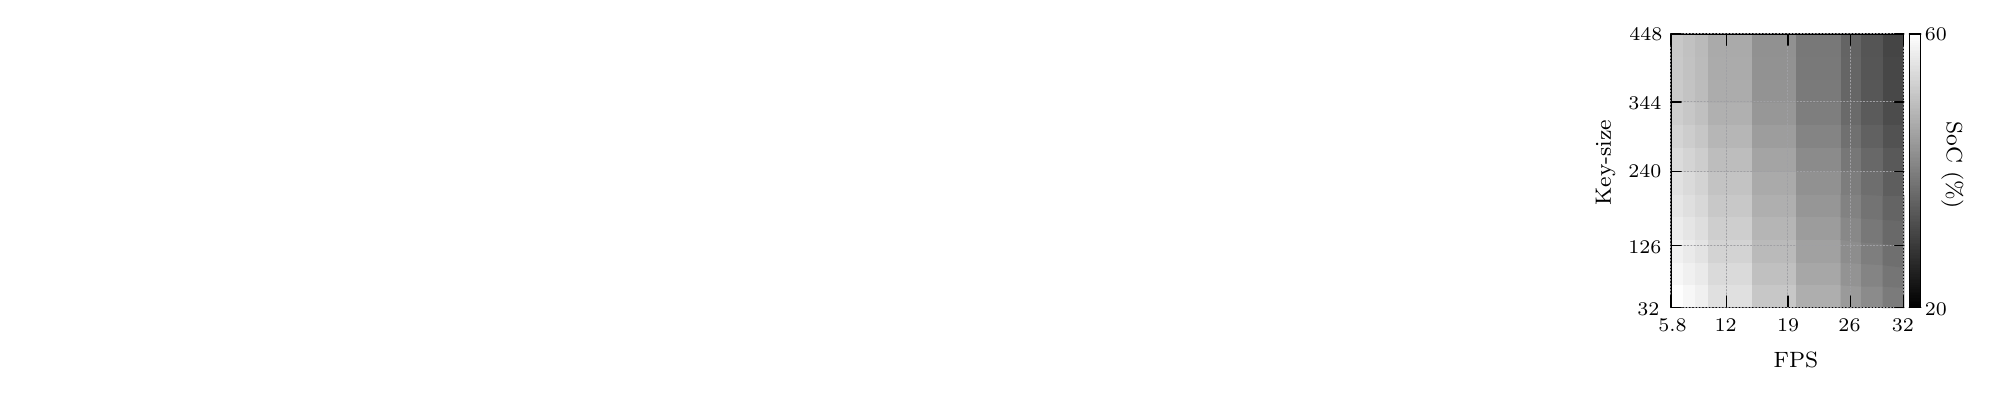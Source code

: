
\definecolor{cfefefe}{RGB}{254,254,254}
\definecolor{cf7f7f7}{RGB}{247,247,247}
\definecolor{cf0f0f0}{RGB}{240,240,240}
\definecolor{ceaeaea}{RGB}{234,234,234}
\definecolor{cf1f1f1}{RGB}{241,241,241}
\definecolor{ce3e3e3}{RGB}{227,227,227}
\definecolor{cececec}{RGB}{236,236,236}
\definecolor{ce5e5e5}{RGB}{229,229,229}
\definecolor{cdedede}{RGB}{222,222,222}
\definecolor{ce6e6e6}{RGB}{230,230,230}
\definecolor{cdfdfdf}{RGB}{223,223,223}
\definecolor{cd8d8d8}{RGB}{216,216,216}
\definecolor{ce1e1e1}{RGB}{225,225,225}
\definecolor{cdadada}{RGB}{218,218,218}
\definecolor{cd3d3d3}{RGB}{211,211,211}
\definecolor{cdbdbdb}{RGB}{219,219,219}
\definecolor{cd4d4d4}{RGB}{212,212,212}
\definecolor{ccdcdcd}{RGB}{205,205,205}
\definecolor{cc6c6c6}{RGB}{198,198,198}
\definecolor{ccecece}{RGB}{206,206,206}
\definecolor{cc7c7c7}{RGB}{199,199,199}
\definecolor{cc0c0c0}{RGB}{192,192,192}
\definecolor{ccacaca}{RGB}{202,202,202}
\definecolor{cc3c3c3}{RGB}{195,195,195}
\definecolor{cbcbcbc}{RGB}{188,188,188}
\definecolor{cc9c9c9}{RGB}{201,201,201}
\definecolor{cc2c2c2}{RGB}{194,194,194}
\definecolor{cbbbbbb}{RGB}{187,187,187}
\definecolor{cc8c8c8}{RGB}{200,200,200}
\definecolor{cc1c1c1}{RGB}{193,193,193}
\definecolor{cbababa}{RGB}{186,186,186}
\definecolor{ce0e0e0}{RGB}{224,224,224}
\definecolor{caeaeae}{RGB}{174,174,174}
\definecolor{ca7a7a7}{RGB}{167,167,167}
\definecolor{ca1a1a1}{RGB}{161,161,161}
\definecolor{cb5b5b5}{RGB}{181,181,181}
\definecolor{c9c9c9c}{RGB}{156,156,156}
\definecolor{cafafaf}{RGB}{175,175,175}
\definecolor{c969696}{RGB}{150,150,150}
\definecolor{caaaaaa}{RGB}{170,170,170}
\definecolor{c919191}{RGB}{145,145,145}
\definecolor{cbdbdbd}{RGB}{189,189,189}
\definecolor{ca4a4a4}{RGB}{164,164,164}
\definecolor{c8b8b8b}{RGB}{139,139,139}
\definecolor{cb6b6b6}{RGB}{182,182,182}
\definecolor{c9d9d9d}{RGB}{157,157,157}
\definecolor{c848484}{RGB}{132,132,132}
\definecolor{cb0b0b0}{RGB}{176,176,176}
\definecolor{c979797}{RGB}{151,151,151}
\definecolor{c7e7e7e}{RGB}{126,126,126}
\definecolor{cacacac}{RGB}{172,172,172}
\definecolor{c939393}{RGB}{147,147,147}
\definecolor{c7a7a7a}{RGB}{122,122,122}
\definecolor{cababab}{RGB}{171,171,171}
\definecolor{c929292}{RGB}{146,146,146}
\definecolor{c797979}{RGB}{121,121,121}
\definecolor{c787878}{RGB}{120,120,120}
\definecolor{c9a9a9a}{RGB}{154,154,154}
\definecolor{c7b7b7b}{RGB}{123,123,123}
\definecolor{c757575}{RGB}{117,117,117}
\definecolor{c8d8d8d}{RGB}{141,141,141}
\definecolor{c6f6f6f}{RGB}{111,111,111}
\definecolor{c888888}{RGB}{136,136,136}
\definecolor{c696969}{RGB}{105,105,105}
\definecolor{c828282}{RGB}{130,130,130}
\definecolor{c737373}{RGB}{115,115,115}
\definecolor{c646464}{RGB}{100,100,100}
\definecolor{c7d7d7d}{RGB}{125,125,125}
\definecolor{c6e6e6e}{RGB}{110,110,110}
\definecolor{c5e5e5e}{RGB}{94,94,94}
\definecolor{c777777}{RGB}{119,119,119}
\definecolor{c686868}{RGB}{104,104,104}
\definecolor{c595959}{RGB}{89,89,89}
\definecolor{c707070}{RGB}{112,112,112}
\definecolor{c616161}{RGB}{97,97,97}
\definecolor{c525252}{RGB}{82,82,82}
\definecolor{c6a6a6a}{RGB}{106,106,106}
\definecolor{c5b5b5b}{RGB}{91,91,91}
\definecolor{c4c4c4c}{RGB}{76,76,76}
\definecolor{c666666}{RGB}{102,102,102}
\definecolor{c575757}{RGB}{87,87,87}
\definecolor{c484848}{RGB}{72,72,72}
\definecolor{c656565}{RGB}{101,101,101}
\definecolor{c565656}{RGB}{86,86,86}
\definecolor{c474747}{RGB}{71,71,71}
\definecolor{c555555}{RGB}{85,85,85}
\definecolor{c454545}{RGB}{69,69,69}
\definecolor{ca0a0a4}{RGB}{160,160,164}
\definecolor{c020202}{RGB}{2,2,2}
\definecolor{c040404}{RGB}{4,4,4}
\definecolor{c060606}{RGB}{6,6,6}
\definecolor{c080808}{RGB}{8,8,8}
\definecolor{c0a0a0a}{RGB}{10,10,10}
\definecolor{c0c0c0c}{RGB}{12,12,12}
\definecolor{c0e0e0e}{RGB}{14,14,14}
\definecolor{c101010}{RGB}{16,16,16}
\definecolor{c121212}{RGB}{18,18,18}
\definecolor{c141414}{RGB}{20,20,20}
\definecolor{c161616}{RGB}{22,22,22}
\definecolor{c181818}{RGB}{24,24,24}
\definecolor{c1a1a1a}{RGB}{26,26,26}
\definecolor{c1c1c1c}{RGB}{28,28,28}
\definecolor{c1e1e1e}{RGB}{30,30,30}
\definecolor{c202020}{RGB}{32,32,32}
\definecolor{c222222}{RGB}{34,34,34}
\definecolor{c242424}{RGB}{36,36,36}
\definecolor{c262626}{RGB}{38,38,38}
\definecolor{c282828}{RGB}{40,40,40}
\definecolor{c2a2a2a}{RGB}{42,42,42}
\definecolor{c2c2c2c}{RGB}{44,44,44}
\definecolor{c2e2e2e}{RGB}{46,46,46}
\definecolor{c303030}{RGB}{48,48,48}
\definecolor{c323232}{RGB}{50,50,50}
\definecolor{c343434}{RGB}{52,52,52}
\definecolor{c363636}{RGB}{54,54,54}
\definecolor{c383838}{RGB}{56,56,56}
\definecolor{c3a3a3a}{RGB}{58,58,58}
\definecolor{c3c3c3c}{RGB}{60,60,60}
\definecolor{c3e3e3e}{RGB}{62,62,62}
\definecolor{c404040}{RGB}{64,64,64}
\definecolor{c424242}{RGB}{66,66,66}
\definecolor{c444444}{RGB}{68,68,68}
\definecolor{c464646}{RGB}{70,70,70}
\definecolor{c4a4a4a}{RGB}{74,74,74}
\definecolor{c4e4e4e}{RGB}{78,78,78}
\definecolor{c505050}{RGB}{80,80,80}
\definecolor{c545454}{RGB}{84,84,84}
\definecolor{c585858}{RGB}{88,88,88}
\definecolor{c5a5a5a}{RGB}{90,90,90}
\definecolor{c5c5c5c}{RGB}{92,92,92}
\definecolor{c606060}{RGB}{96,96,96}
\definecolor{c626262}{RGB}{98,98,98}
\definecolor{c6c6c6c}{RGB}{108,108,108}
\definecolor{c727272}{RGB}{114,114,114}
\definecolor{c747474}{RGB}{116,116,116}
\definecolor{c767676}{RGB}{118,118,118}
\definecolor{c7c7c7c}{RGB}{124,124,124}
\definecolor{c808080}{RGB}{128,128,128}
\definecolor{c868686}{RGB}{134,134,134}
\definecolor{c8a8a8a}{RGB}{138,138,138}
\definecolor{c8c8c8c}{RGB}{140,140,140}
\definecolor{c8e8e8e}{RGB}{142,142,142}
\definecolor{c909090}{RGB}{144,144,144}
\definecolor{c949494}{RGB}{148,148,148}
\definecolor{c989898}{RGB}{152,152,152}
\definecolor{c9e9e9e}{RGB}{158,158,158}
\definecolor{ca0a0a0}{RGB}{160,160,160}
\definecolor{ca2a2a2}{RGB}{162,162,162}
\definecolor{ca6a6a6}{RGB}{166,166,166}
\definecolor{ca8a8a8}{RGB}{168,168,168}
\definecolor{cb2b2b2}{RGB}{178,178,178}
\definecolor{cb4b4b4}{RGB}{180,180,180}
\definecolor{cb8b8b8}{RGB}{184,184,184}
\definecolor{cbebebe}{RGB}{190,190,190}
\definecolor{cc4c4c4}{RGB}{196,196,196}
\definecolor{ccccccc}{RGB}{204,204,204}
\definecolor{cd0d0d0}{RGB}{208,208,208}
\definecolor{cd2d2d2}{RGB}{210,210,210}
\definecolor{cd6d6d6}{RGB}{214,214,214}
\definecolor{cdcdcdc}{RGB}{220,220,220}
\definecolor{ce2e2e2}{RGB}{226,226,226}
\definecolor{ce4e4e4}{RGB}{228,228,228}
\definecolor{ce8e8e8}{RGB}{232,232,232}
\definecolor{ceeeeee}{RGB}{238,238,238}
\definecolor{cf2f2f2}{RGB}{242,242,242}
\definecolor{cf4f4f4}{RGB}{244,244,244}
\definecolor{cf6f6f6}{RGB}{246,246,246}
\definecolor{cf8f8f8}{RGB}{248,248,248}
\definecolor{cfafafa}{RGB}{250,250,250}
\definecolor{cfcfcfc}{RGB}{252,252,252}
\scriptsize
\begin{tikzpicture}[baseline={(0,-5.16)},y=0.80pt, x=0.80pt, yscale=-0.566, xscale=0.51, inner sep=0pt, outer sep=0pt]
\begin{scope}[draw=black,line join=bevel,line cap=rect,even odd rule,line width=0.512pt]
  \begin{scope}[cm={{1.0,0.0,0.0,1.0,(0.0,0.0)}},draw=black,line join=bevel,line cap=rect,line width=0.512pt]
  \end{scope}
  \begin{scope}[cm={{1.006,0.0,0.0,1.006,(0.0,0.0)}},draw=black,line join=bevel,line cap=rect,line width=0.512pt]
  \end{scope}
  \begin{scope}[cm={{1.006,0.0,0.0,1.006,(0.0,0.0)}},draw=black,line join=bevel,line cap=rect,line width=0.512pt]
  \end{scope}
  \begin{scope}[cm={{1.006,0.0,0.0,1.006,(0.0,0.0)}},draw=black,line join=bevel,line cap=rect,line width=0.512pt]
  \end{scope}
  \begin{scope}[cm={{1.006,0.0,0.0,1.006,(0.0,0.0)}},draw=cfefefe,fill=cfefefe,line join=bevel,line cap=rect,line width=0.512pt]
    \path[draw,fill,even odd rule] (57.5,268.5) -- (57.5,250.5) --
      (68.5,250.5) -- (68.5,268.5) -- (57.5,268.5);
  \end{scope}
  \begin{scope}[cm={{1.006,0.0,0.0,1.006,(0.0,0.0)}},draw=cf7f7f7,fill=cf7f7f7,line join=bevel,line cap=rect,line width=0.512pt]
    \path[draw,fill,even odd rule] (68.5,268.5) -- (68.5,250.5) --
      (79.5,250.5) -- (79.5,268.5) -- (68.5,268.5);
  \end{scope}
  \begin{scope}[cm={{1.006,0.0,0.0,1.006,(0.0,0.0)}},draw=cf0f0f0,fill=cf0f0f0,line join=bevel,line cap=rect,line width=0.512pt]
    \path[draw,fill,even odd rule] (79.5,268.5) -- (79.5,250.5) --
      (90.5,250.5) -- (90.5,268.5) -- (79.5,268.5);
  \end{scope}
  \begin{scope}[cm={{1.006,0.0,0.0,1.006,(0.0,0.0)}},draw=cf7f7f7,fill=cf7f7f7,line join=bevel,line cap=rect,line width=0.512pt]
    \path[draw,fill,even odd rule] (57.5,250.5) -- (57.5,232.5) --
      (68.5,232.5) -- (68.5,250.5) -- (57.5,250.5);
  \end{scope}
  \begin{scope}[cm={{1.006,0.0,0.0,1.006,(0.0,0.0)}},draw=cf0f0f0,fill=cf0f0f0,line join=bevel,line cap=rect,line width=0.512pt]
    \path[draw,fill,even odd rule] (68.5,250.5) -- (68.5,232.5) --
      (79.5,232.5) -- (79.5,250.5) -- (68.5,250.5);
  \end{scope}
  \begin{scope}[cm={{1.006,0.0,0.0,1.006,(0.0,0.0)}},draw=ceaeaea,fill=ceaeaea,line join=bevel,line cap=rect,line width=0.512pt]
    \path[draw,fill,even odd rule] (79.5,250.5) -- (79.5,232.5) --
      (90.5,232.5) -- (90.5,250.5) -- (79.5,250.5);
  \end{scope}
  \begin{scope}[cm={{1.006,0.0,0.0,1.006,(0.0,0.0)}},draw=cf1f1f1,fill=cf1f1f1,line join=bevel,line cap=rect,line width=0.512pt]
    \path[draw,fill,even odd rule] (57.5,232.5) -- (57.5,214.5) --
      (68.5,214.5) -- (68.5,232.5) -- (57.5,232.5);
  \end{scope}
  \begin{scope}[cm={{1.006,0.0,0.0,1.006,(0.0,0.0)}},draw=ceaeaea,fill=ceaeaea,line join=bevel,line cap=rect,line width=0.512pt]
    \path[draw,fill,even odd rule] (68.5,232.5) -- (68.5,214.5) --
      (79.5,214.5) -- (79.5,232.5) -- (68.5,232.5);
  \end{scope}
  \begin{scope}[cm={{1.006,0.0,0.0,1.006,(0.0,0.0)}},draw=ce3e3e3,fill=ce3e3e3,line join=bevel,line cap=rect,line width=0.512pt]
    \path[draw,fill,even odd rule] (79.5,232.5) -- (79.5,214.5) --
      (90.5,214.5) -- (90.5,232.5) -- (79.5,232.5);
  \end{scope}
  \begin{scope}[cm={{1.006,0.0,0.0,1.006,(0.0,0.0)}},draw=cececec,fill=cececec,line join=bevel,line cap=rect,line width=0.512pt]
    \path[draw,fill,even odd rule] (57.5,214.5) -- (57.5,196.5) --
      (68.5,196.5) -- (68.5,214.5) -- (57.5,214.5);
  \end{scope}
  \begin{scope}[cm={{1.006,0.0,0.0,1.006,(0.0,0.0)}},draw=ce5e5e5,fill=ce5e5e5,line join=bevel,line cap=rect,line width=0.512pt]
    \path[draw,fill,even odd rule] (68.5,214.5) -- (68.5,196.5) --
      (79.5,196.5) -- (79.5,214.5) -- (68.5,214.5);
  \end{scope}
  \begin{scope}[cm={{1.006,0.0,0.0,1.006,(0.0,0.0)}},draw=cdedede,fill=cdedede,line join=bevel,line cap=rect,line width=0.512pt]
    \path[draw,fill,even odd rule] (79.5,214.5) -- (79.5,196.5) --
      (90.5,196.5) -- (90.5,214.5) -- (79.5,214.5);
  \end{scope}
  \begin{scope}[cm={{1.006,0.0,0.0,1.006,(0.0,0.0)}},draw=ce6e6e6,fill=ce6e6e6,line join=bevel,line cap=rect,line width=0.512pt]
    \path[draw,fill,even odd rule] (57.5,196.5) -- (57.5,178.5) --
      (68.5,178.5) -- (68.5,196.5) -- (57.5,196.5);
  \end{scope}
  \begin{scope}[cm={{1.006,0.0,0.0,1.006,(0.0,0.0)}},draw=cdfdfdf,fill=cdfdfdf,line join=bevel,line cap=rect,line width=0.512pt]
    \path[draw,fill,even odd rule] (68.5,196.5) -- (68.5,178.5) --
      (79.5,178.5) -- (79.5,196.5) -- (68.5,196.5);
  \end{scope}
  \begin{scope}[cm={{1.006,0.0,0.0,1.006,(0.0,0.0)}},draw=cd8d8d8,fill=cd8d8d8,line join=bevel,line cap=rect,line width=0.512pt]
    \path[draw,fill,even odd rule] (79.5,196.5) -- (79.5,178.5) --
      (90.5,178.5) -- (90.5,196.5) -- (79.5,196.5);
  \end{scope}
  \begin{scope}[cm={{1.006,0.0,0.0,1.006,(0.0,0.0)}},draw=ce1e1e1,fill=ce1e1e1,line join=bevel,line cap=rect,line width=0.512pt]
    \path[draw,fill,even odd rule] (57.5,178.5) -- (57.5,160.5) --
      (68.5,160.5) -- (68.5,178.5) -- (57.5,178.5);
  \end{scope}
  \begin{scope}[cm={{1.006,0.0,0.0,1.006,(0.0,0.0)}},draw=cdadada,fill=cdadada,line join=bevel,line cap=rect,line width=0.512pt]
    \path[draw,fill,even odd rule] (68.5,178.5) -- (68.5,160.5) --
      (79.5,160.5) -- (79.5,178.5) -- (68.5,178.5);
  \end{scope}
  \begin{scope}[cm={{1.006,0.0,0.0,1.006,(0.0,0.0)}},draw=cd3d3d3,fill=cd3d3d3,line join=bevel,line cap=rect,line width=0.512pt]
    \path[draw,fill,even odd rule] (79.5,178.5) -- (79.5,160.5) --
      (90.5,160.5) -- (90.5,178.5) -- (79.5,178.5);
  \end{scope}
  \begin{scope}[cm={{1.006,0.0,0.0,1.006,(0.0,0.0)}},draw=cdbdbdb,fill=cdbdbdb,line join=bevel,line cap=rect,line width=0.512pt]
    \path[draw,fill,even odd rule] (57.5,160.5) -- (57.5,141.5) --
      (68.5,141.5) -- (68.5,160.5) -- (57.5,160.5);
  \end{scope}
  \begin{scope}[cm={{1.006,0.0,0.0,1.006,(0.0,0.0)}},draw=cd4d4d4,fill=cd4d4d4,line join=bevel,line cap=rect,line width=0.512pt]
    \path[draw,fill,even odd rule] (68.5,160.5) -- (68.5,141.5) --
      (79.5,141.5) -- (79.5,160.5) -- (68.5,160.5);
  \end{scope}
  \begin{scope}[cm={{1.006,0.0,0.0,1.006,(0.0,0.0)}},draw=ccdcdcd,fill=ccdcdcd,line join=bevel,line cap=rect,line width=0.512pt]
    \path[draw,fill,even odd rule] (79.5,160.5) -- (79.5,141.5) --
      (90.5,141.5) -- (90.5,160.5) -- (79.5,160.5);
  \end{scope}
  \begin{scope}[cm={{1.006,0.0,0.0,1.006,(0.0,0.0)}},draw=cd4d4d4,fill=cd4d4d4,line join=bevel,line cap=rect,line width=0.512pt]
    \path[draw,fill,even odd rule] (57.5,141.5) -- (57.5,123.5) --
      (68.5,123.5) -- (68.5,141.5) -- (57.5,141.5);
  \end{scope}
  \begin{scope}[cm={{1.006,0.0,0.0,1.006,(0.0,0.0)}},draw=ccdcdcd,fill=ccdcdcd,line join=bevel,line cap=rect,line width=0.512pt]
    \path[draw,fill,even odd rule] (68.5,141.5) -- (68.5,123.5) --
      (79.5,123.5) -- (79.5,141.5) -- (68.5,141.5);
  \end{scope}
  \begin{scope}[cm={{1.006,0.0,0.0,1.006,(0.0,0.0)}},draw=cc6c6c6,fill=cc6c6c6,line join=bevel,line cap=rect,line width=0.512pt]
    \path[draw,fill,even odd rule] (79.5,141.5) -- (79.5,123.5) --
      (90.5,123.5) -- (90.5,141.5) -- (79.5,141.5);
  \end{scope}
  \begin{scope}[cm={{1.006,0.0,0.0,1.006,(0.0,0.0)}},draw=ccecece,fill=ccecece,line join=bevel,line cap=rect,line width=0.512pt]
    \path[draw,fill,even odd rule] (57.5,123.5) -- (57.5,105.5) --
      (68.5,105.5) -- (68.5,123.5) -- (57.5,123.5);
  \end{scope}
  \begin{scope}[cm={{1.006,0.0,0.0,1.006,(0.0,0.0)}},draw=cc7c7c7,fill=cc7c7c7,line join=bevel,line cap=rect,line width=0.512pt]
    \path[draw,fill,even odd rule] (68.5,123.5) -- (68.5,105.5) --
      (79.5,105.5) -- (79.5,123.5) -- (68.5,123.5);
  \end{scope}
  \begin{scope}[cm={{1.006,0.0,0.0,1.006,(0.0,0.0)}},draw=cc0c0c0,fill=cc0c0c0,line join=bevel,line cap=rect,line width=0.512pt]
    \path[draw,fill,even odd rule] (79.5,123.5) -- (79.5,105.5) --
      (90.5,105.5) -- (90.5,123.5) -- (79.5,123.5);
  \end{scope}
  \begin{scope}[cm={{1.006,0.0,0.0,1.006,(0.0,0.0)}},draw=ccacaca,fill=ccacaca,line join=bevel,line cap=rect,line width=0.512pt]
    \path[draw,fill,even odd rule] (57.5,105.5) -- (57.5,87.5) --
      (68.5,87.5) -- (68.5,105.5) -- (57.5,105.5);
  \end{scope}
  \begin{scope}[cm={{1.006,0.0,0.0,1.006,(0.0,0.0)}},draw=cc3c3c3,fill=cc3c3c3,line join=bevel,line cap=rect,line width=0.512pt]
    \path[draw,fill,even odd rule] (68.5,105.5) -- (68.5,87.5) --
      (79.5,87.5) -- (79.5,105.5) -- (68.5,105.5);
  \end{scope}
  \begin{scope}[cm={{1.006,0.0,0.0,1.006,(0.0,0.0)}},draw=cbcbcbc,fill=cbcbcbc,line join=bevel,line cap=rect,line width=0.512pt]
    \path[draw,fill,even odd rule] (79.5,105.5) -- (79.5,87.5) --
      (90.5,87.5) -- (90.5,105.5) -- (79.5,105.5);
  \end{scope}
  \begin{scope}[cm={{1.006,0.0,0.0,1.006,(0.0,0.0)}},draw=cc9c9c9,fill=cc9c9c9,line join=bevel,line cap=rect,line width=0.512pt]
    \path[draw,fill,even odd rule] (57.5,87.5) -- (57.5,69.5) --
      (68.5,69.5) -- (68.5,87.5) -- (57.5,87.5);
  \end{scope}
  \begin{scope}[cm={{1.006,0.0,0.0,1.006,(0.0,0.0)}},draw=cc2c2c2,fill=cc2c2c2,line join=bevel,line cap=rect,line width=0.512pt]
    \path[draw,fill,even odd rule] (68.5,87.5) -- (68.5,69.5) --
      (79.5,69.5) -- (79.5,87.5) -- (68.5,87.5);
  \end{scope}
  \begin{scope}[cm={{1.006,0.0,0.0,1.006,(0.0,0.0)}},draw=cbbbbbb,fill=cbbbbbb,line join=bevel,line cap=rect,line width=0.512pt]
    \path[draw,fill,even odd rule] (79.5,87.5) -- (79.5,69.5) --
      (90.5,69.5) -- (90.5,87.5) -- (79.5,87.5);
  \end{scope}
  \begin{scope}[cm={{1.006,0.0,0.0,1.006,(0.0,0.0)}},draw=cc8c8c8,fill=cc8c8c8,line join=bevel,line cap=rect,line width=0.512pt]
    \path[draw,fill,even odd rule] (57.5,69.5) -- (57.5,51.5) --
      (68.5,51.5) -- (68.5,69.5) -- (57.5,69.5);
  \end{scope}
  \begin{scope}[cm={{1.006,0.0,0.0,1.006,(0.0,0.0)}},draw=cc1c1c1,fill=cc1c1c1,line join=bevel,line cap=rect,line width=0.512pt]
    \path[draw,fill,even odd rule] (68.5,69.5) -- (68.5,51.5) --
      (79.5,51.5) -- (79.5,69.5) -- (68.5,69.5);
  \end{scope}
  \begin{scope}[cm={{1.006,0.0,0.0,1.006,(0.0,0.0)}},draw=cbababa,fill=cbababa,line join=bevel,line cap=rect,line width=0.512pt]
    \path[draw,fill,even odd rule] (79.5,69.5) -- (79.5,51.5) --
      (90.5,51.5) -- (90.5,69.5) -- (79.5,69.5);
  \end{scope}
  \begin{scope}[cm={{1.006,0.0,0.0,1.006,(0.0,0.0)}},draw=ce0e0e0,fill=ce0e0e0,line join=bevel,line cap=rect,line width=0.512pt]
    \path[draw,fill,even odd rule] (90.5,268.5) -- (90.5,250.5) --
      (129.5,250.5) -- (129.5,268.5) -- (90.5,268.5);
  \end{scope}
  \begin{scope}[cm={{1.006,0.0,0.0,1.006,(0.0,0.0)}},draw=cc7c7c7,fill=cc7c7c7,line join=bevel,line cap=rect,line width=0.512pt]
    \path[draw,fill,even odd rule] (129.5,268.5) -- (129.5,250.5) --
      (168.5,250.5) -- (168.5,268.5) -- (129.5,268.5);
  \end{scope}
  \begin{scope}[cm={{1.006,0.0,0.0,1.006,(0.0,0.0)}},draw=caeaeae,fill=caeaeae,line join=bevel,line cap=rect,line width=0.512pt]
    \path[draw,fill,even odd rule] (168.5,268.5) -- (168.5,250.5) --
      (207.5,250.5) -- (207.5,268.5) -- (168.5,268.5);
  \end{scope}
  \begin{scope}[cm={{1.006,0.0,0.0,1.006,(0.0,0.0)}},draw=cdadada,fill=cdadada,line join=bevel,line cap=rect,line width=0.512pt]
    \path[draw,fill,even odd rule] (90.5,250.5) -- (90.5,232.5) --
      (129.5,232.5) -- (129.5,250.5) -- (90.5,250.5);
  \end{scope}
  \begin{scope}[cm={{1.006,0.0,0.0,1.006,(0.0,0.0)}},draw=cc0c0c0,fill=cc0c0c0,line join=bevel,line cap=rect,line width=0.512pt]
    \path[draw,fill,even odd rule] (129.5,250.5) -- (129.5,232.5) --
      (168.5,232.5) -- (168.5,250.5) -- (129.5,250.5);
  \end{scope}
  \begin{scope}[cm={{1.006,0.0,0.0,1.006,(0.0,0.0)}},draw=ca7a7a7,fill=ca7a7a7,line join=bevel,line cap=rect,line width=0.512pt]
    \path[draw,fill,even odd rule] (168.5,250.5) -- (168.5,232.5) --
      (207.5,232.5) -- (207.5,250.5) -- (168.5,250.5);
  \end{scope}
  \begin{scope}[cm={{1.006,0.0,0.0,1.006,(0.0,0.0)}},draw=cd3d3d3,fill=cd3d3d3,line join=bevel,line cap=rect,line width=0.512pt]
    \path[draw,fill,even odd rule] (90.5,232.5) -- (90.5,214.5) --
      (129.5,214.5) -- (129.5,232.5) -- (90.5,232.5);
  \end{scope}
  \begin{scope}[cm={{1.006,0.0,0.0,1.006,(0.0,0.0)}},draw=cbababa,fill=cbababa,line join=bevel,line cap=rect,line width=0.512pt]
    \path[draw,fill,even odd rule] (129.5,232.5) -- (129.5,214.5) --
      (168.5,214.5) -- (168.5,232.5) -- (129.5,232.5);
  \end{scope}
  \begin{scope}[cm={{1.006,0.0,0.0,1.006,(0.0,0.0)}},draw=ca1a1a1,fill=ca1a1a1,line join=bevel,line cap=rect,line width=0.512pt]
    \path[draw,fill,even odd rule] (168.5,232.5) -- (168.5,214.5) --
      (207.5,214.5) -- (207.5,232.5) -- (168.5,232.5);
  \end{scope}
  \begin{scope}[cm={{1.006,0.0,0.0,1.006,(0.0,0.0)}},draw=ccecece,fill=ccecece,line join=bevel,line cap=rect,line width=0.512pt]
    \path[draw,fill,even odd rule] (90.5,214.5) -- (90.5,196.5) --
      (129.5,196.5) -- (129.5,214.5) -- (90.5,214.5);
  \end{scope}
  \begin{scope}[cm={{1.006,0.0,0.0,1.006,(0.0,0.0)}},draw=cb5b5b5,fill=cb5b5b5,line join=bevel,line cap=rect,line width=0.512pt]
    \path[draw,fill,even odd rule] (129.5,214.5) -- (129.5,196.5) --
      (168.5,196.5) -- (168.5,214.5) -- (129.5,214.5);
  \end{scope}
  \begin{scope}[cm={{1.006,0.0,0.0,1.006,(0.0,0.0)}},draw=c9c9c9c,fill=c9c9c9c,line join=bevel,line cap=rect,line width=0.512pt]
    \path[draw,fill,even odd rule] (168.5,214.5) -- (168.5,196.5) --
      (207.5,196.5) -- (207.5,214.5) -- (168.5,214.5);
  \end{scope}
  \begin{scope}[cm={{1.006,0.0,0.0,1.006,(0.0,0.0)}},draw=cc8c8c8,fill=cc8c8c8,line join=bevel,line cap=rect,line width=0.512pt]
    \path[draw,fill,even odd rule] (90.5,196.5) -- (90.5,178.5) --
      (129.5,178.5) -- (129.5,196.5) -- (90.5,196.5);
  \end{scope}
  \begin{scope}[cm={{1.006,0.0,0.0,1.006,(0.0,0.0)}},draw=cafafaf,fill=cafafaf,line join=bevel,line cap=rect,line width=0.512pt]
    \path[draw,fill,even odd rule] (129.5,196.5) -- (129.5,178.5) --
      (168.5,178.5) -- (168.5,196.5) -- (129.5,196.5);
  \end{scope}
  \begin{scope}[cm={{1.006,0.0,0.0,1.006,(0.0,0.0)}},draw=c969696,fill=c969696,line join=bevel,line cap=rect,line width=0.512pt]
    \path[draw,fill,even odd rule] (168.5,196.5) -- (168.5,178.5) --
      (207.5,178.5) -- (207.5,196.5) -- (168.5,196.5);
  \end{scope}
  \begin{scope}[cm={{1.006,0.0,0.0,1.006,(0.0,0.0)}},draw=cc3c3c3,fill=cc3c3c3,line join=bevel,line cap=rect,line width=0.512pt]
    \path[draw,fill,even odd rule] (90.5,178.5) -- (90.5,160.5) --
      (129.5,160.5) -- (129.5,178.5) -- (90.5,178.5);
  \end{scope}
  \begin{scope}[cm={{1.006,0.0,0.0,1.006,(0.0,0.0)}},draw=caaaaaa,fill=caaaaaa,line join=bevel,line cap=rect,line width=0.512pt]
    \path[draw,fill,even odd rule] (129.5,178.5) -- (129.5,160.5) --
      (168.5,160.5) -- (168.5,178.5) -- (129.5,178.5);
  \end{scope}
  \begin{scope}[cm={{1.006,0.0,0.0,1.006,(0.0,0.0)}},draw=c919191,fill=c919191,line join=bevel,line cap=rect,line width=0.512pt]
    \path[draw,fill,even odd rule] (168.5,178.5) -- (168.5,160.5) --
      (207.5,160.5) -- (207.5,178.5) -- (168.5,178.5);
  \end{scope}
  \begin{scope}[cm={{1.006,0.0,0.0,1.006,(0.0,0.0)}},draw=cbdbdbd,fill=cbdbdbd,line join=bevel,line cap=rect,line width=0.512pt]
    \path[draw,fill,even odd rule] (90.5,160.5) -- (90.5,141.5) --
      (129.5,141.5) -- (129.5,160.5) -- (90.5,160.5);
  \end{scope}
  \begin{scope}[cm={{1.006,0.0,0.0,1.006,(0.0,0.0)}},draw=ca4a4a4,fill=ca4a4a4,line join=bevel,line cap=rect,line width=0.512pt]
    \path[draw,fill,even odd rule] (129.5,160.5) -- (129.5,141.5) --
      (168.5,141.5) -- (168.5,160.5) -- (129.5,160.5);
  \end{scope}
  \begin{scope}[cm={{1.006,0.0,0.0,1.006,(0.0,0.0)}},draw=c8b8b8b,fill=c8b8b8b,line join=bevel,line cap=rect,line width=0.512pt]
    \path[draw,fill,even odd rule] (168.5,160.5) -- (168.5,141.5) --
      (207.5,141.5) -- (207.5,160.5) -- (168.5,160.5);
  \end{scope}
  \begin{scope}[cm={{1.006,0.0,0.0,1.006,(0.0,0.0)}},draw=cb6b6b6,fill=cb6b6b6,line join=bevel,line cap=rect,line width=0.512pt]
    \path[draw,fill,even odd rule] (90.5,141.5) -- (90.5,123.5) --
      (129.5,123.5) -- (129.5,141.5) -- (90.5,141.5);
  \end{scope}
  \begin{scope}[cm={{1.006,0.0,0.0,1.006,(0.0,0.0)}},draw=c9d9d9d,fill=c9d9d9d,line join=bevel,line cap=rect,line width=0.512pt]
    \path[draw,fill,even odd rule] (129.5,141.5) -- (129.5,123.5) --
      (168.5,123.5) -- (168.5,141.5) -- (129.5,141.5);
  \end{scope}
  \begin{scope}[cm={{1.006,0.0,0.0,1.006,(0.0,0.0)}},draw=c848484,fill=c848484,line join=bevel,line cap=rect,line width=0.512pt]
    \path[draw,fill,even odd rule] (168.5,141.5) -- (168.5,123.5) --
      (207.5,123.5) -- (207.5,141.5) -- (168.5,141.5);
  \end{scope}
  \begin{scope}[cm={{1.006,0.0,0.0,1.006,(0.0,0.0)}},draw=cb0b0b0,fill=cb0b0b0,line join=bevel,line cap=rect,line width=0.512pt]
    \path[draw,fill,even odd rule] (90.5,123.5) -- (90.5,105.5) --
      (129.5,105.5) -- (129.5,123.5) -- (90.5,123.5);
  \end{scope}
  \begin{scope}[cm={{1.006,0.0,0.0,1.006,(0.0,0.0)}},draw=c979797,fill=c979797,line join=bevel,line cap=rect,line width=0.512pt]
    \path[draw,fill,even odd rule] (129.5,123.5) -- (129.5,105.5) --
      (168.5,105.5) -- (168.5,123.5) -- (129.5,123.5);
  \end{scope}
  \begin{scope}[cm={{1.006,0.0,0.0,1.006,(0.0,0.0)}},draw=c7e7e7e,fill=c7e7e7e,line join=bevel,line cap=rect,line width=0.512pt]
    \path[draw,fill,even odd rule] (168.5,123.5) -- (168.5,105.5) --
      (207.5,105.5) -- (207.5,123.5) -- (168.5,123.5);
  \end{scope}
  \begin{scope}[cm={{1.006,0.0,0.0,1.006,(0.0,0.0)}},draw=cacacac,fill=cacacac,line join=bevel,line cap=rect,line width=0.512pt]
    \path[draw,fill,even odd rule] (90.5,105.5) -- (90.5,87.5) --
      (129.5,87.5) -- (129.5,105.5) -- (90.5,105.5);
  \end{scope}
  \begin{scope}[cm={{1.006,0.0,0.0,1.006,(0.0,0.0)}},draw=c939393,fill=c939393,line join=bevel,line cap=rect,line width=0.512pt]
    \path[draw,fill,even odd rule] (129.5,105.5) -- (129.5,87.5) --
      (168.5,87.5) -- (168.5,105.5) -- (129.5,105.5);
  \end{scope}
  \begin{scope}[cm={{1.006,0.0,0.0,1.006,(0.0,0.0)}},draw=c7a7a7a,fill=c7a7a7a,line join=bevel,line cap=rect,line width=0.512pt]
    \path[draw,fill,even odd rule] (168.5,105.5) -- (168.5,87.5) --
      (207.5,87.5) -- (207.5,105.5) -- (168.5,105.5);
  \end{scope}
  \begin{scope}[cm={{1.006,0.0,0.0,1.006,(0.0,0.0)}},draw=cababab,fill=cababab,line join=bevel,line cap=rect,line width=0.512pt]
    \path[draw,fill,even odd rule] (90.5,87.5) -- (90.5,69.5) --
      (129.5,69.5) -- (129.5,87.5) -- (90.5,87.5);
  \end{scope}
  \begin{scope}[cm={{1.006,0.0,0.0,1.006,(0.0,0.0)}},draw=c929292,fill=c929292,line join=bevel,line cap=rect,line width=0.512pt]
    \path[draw,fill,even odd rule] (129.5,87.5) -- (129.5,69.5) --
      (168.5,69.5) -- (168.5,87.5) -- (129.5,87.5);
  \end{scope}
  \begin{scope}[cm={{1.006,0.0,0.0,1.006,(0.0,0.0)}},draw=c797979,fill=c797979,line join=bevel,line cap=rect,line width=0.512pt]
    \path[draw,fill,even odd rule] (168.5,87.5) -- (168.5,69.5) --
      (207.5,69.5) -- (207.5,87.5) -- (168.5,87.5);
  \end{scope}
  \begin{scope}[cm={{1.006,0.0,0.0,1.006,(0.0,0.0)}},draw=caaaaaa,fill=caaaaaa,line join=bevel,line cap=rect,line width=0.512pt]
    \path[draw,fill,even odd rule] (90.5,69.5) -- (90.5,51.5) --
      (129.5,51.5) -- (129.5,69.5) -- (90.5,69.5);
  \end{scope}
  \begin{scope}[cm={{1.006,0.0,0.0,1.006,(0.0,0.0)}},draw=c919191,fill=c919191,line join=bevel,line cap=rect,line width=0.512pt]
    \path[draw,fill,even odd rule] (129.5,69.5) -- (129.5,51.5) --
      (168.5,51.5) -- (168.5,69.5) -- (129.5,69.5);
  \end{scope}
  \begin{scope}[cm={{1.006,0.0,0.0,1.006,(0.0,0.0)}},draw=c787878,fill=c787878,line join=bevel,line cap=rect,line width=0.512pt]
    \path[draw,fill,even odd rule] (168.5,69.5) -- (168.5,51.5) --
      (207.5,51.5) -- (207.5,69.5) -- (168.5,69.5);
  \end{scope}
  \begin{scope}[cm={{1.006,0.0,0.0,1.006,(0.0,0.0)}},draw=c9a9a9a,fill=c9a9a9a,line join=bevel,line cap=rect,line width=0.512pt]
    \path[draw,fill,even odd rule] (207.5,268.5) -- (207.5,250.5) --
      (225.5,251.5) -- (225.5,268.5) -- (207.5,268.5);
  \end{scope}
  \begin{scope}[cm={{1.006,0.0,0.0,1.006,(0.0,0.0)}},draw=c8b8b8b,fill=c8b8b8b,line join=bevel,line cap=rect,line width=0.512pt]
    \path[draw,fill,even odd rule] (225.5,268.5) -- (225.5,251.5) --
      (244.5,251.5) -- (244.5,268.5) -- (225.5,268.5);
  \end{scope}
  \begin{scope}[cm={{1.006,0.0,0.0,1.006,(0.0,0.0)}},draw=c7b7b7b,fill=c7b7b7b,line join=bevel,line cap=rect,line width=0.512pt]
    \path[draw,fill,even odd rule] (244.5,268.5) -- (244.5,251.5) --
      (262.5,252.5) -- (262.5,268.5) -- (244.5,268.5);
  \end{scope}
  \begin{scope}[cm={{1.006,0.0,0.0,1.006,(0.0,0.0)}},draw=c939393,fill=c939393,line join=bevel,line cap=rect,line width=0.512pt]
    \path[draw,fill,even odd rule] (207.5,250.5) -- (207.5,232.5) --
      (225.5,233.5) -- (225.5,251.5) -- (207.5,250.5);
  \end{scope}
  \begin{scope}[cm={{1.006,0.0,0.0,1.006,(0.0,0.0)}},draw=c848484,fill=c848484,line join=bevel,line cap=rect,line width=0.512pt]
    \path[draw,fill,even odd rule] (225.5,251.5) -- (225.5,233.5) --
      (244.5,234.5) -- (244.5,251.5) -- (225.5,251.5);
  \end{scope}
  \begin{scope}[cm={{1.006,0.0,0.0,1.006,(0.0,0.0)}},draw=c757575,fill=c757575,line join=bevel,line cap=rect,line width=0.512pt]
    \path[draw,fill,even odd rule] (244.5,251.5) -- (244.5,234.5) --
      (262.5,236.5) -- (262.5,252.5) -- (244.5,251.5);
  \end{scope}
  \begin{scope}[cm={{1.006,0.0,0.0,1.006,(0.0,0.0)}},draw=c8d8d8d,fill=c8d8d8d,line join=bevel,line cap=rect,line width=0.512pt]
    \path[draw,fill,even odd rule] (207.5,232.5) -- (207.5,214.5) --
      (225.5,216.5) -- (225.5,233.5) -- (207.5,232.5);
  \end{scope}
  \begin{scope}[cm={{1.006,0.0,0.0,1.006,(0.0,0.0)}},draw=c7e7e7e,fill=c7e7e7e,line join=bevel,line cap=rect,line width=0.512pt]
    \path[draw,fill,even odd rule] (225.5,233.5) -- (225.5,216.5) --
      (244.5,217.5) -- (244.5,234.5) -- (225.5,233.5);
  \end{scope}
  \begin{scope}[cm={{1.006,0.0,0.0,1.006,(0.0,0.0)}},draw=c6f6f6f,fill=c6f6f6f,line join=bevel,line cap=rect,line width=0.512pt]
    \path[draw,fill,even odd rule] (244.5,234.5) -- (244.5,217.5) --
      (262.5,219.5) -- (262.5,236.5) -- (244.5,234.5);
  \end{scope}
  \begin{scope}[cm={{1.006,0.0,0.0,1.006,(0.0,0.0)}},draw=c888888,fill=c888888,line join=bevel,line cap=rect,line width=0.512pt]
    \path[draw,fill,even odd rule] (207.5,214.5) -- (207.5,196.5) --
      (225.5,197.5) -- (225.5,216.5) -- (207.5,214.5);
  \end{scope}
  \begin{scope}[cm={{1.006,0.0,0.0,1.006,(0.0,0.0)}},draw=c787878,fill=c787878,line join=bevel,line cap=rect,line width=0.512pt]
    \path[draw,fill,even odd rule] (225.5,216.5) -- (225.5,197.5) --
      (244.5,198.5) -- (244.5,217.5) -- (225.5,216.5);
  \end{scope}
  \begin{scope}[cm={{1.006,0.0,0.0,1.006,(0.0,0.0)}},draw=c696969,fill=c696969,line join=bevel,line cap=rect,line width=0.512pt]
    \path[draw,fill,even odd rule] (244.5,217.5) -- (244.5,198.5) --
      (262.5,199.5) -- (262.5,219.5) -- (244.5,217.5);
  \end{scope}
  \begin{scope}[cm={{1.006,0.0,0.0,1.006,(0.0,0.0)}},draw=c828282,fill=c828282,line join=bevel,line cap=rect,line width=0.512pt]
    \path[draw,fill,even odd rule] (207.5,196.5) -- (207.5,178.5) --
      (225.5,178.5) -- (225.5,197.5) -- (207.5,196.5);
  \end{scope}
  \begin{scope}[cm={{1.006,0.0,0.0,1.006,(0.0,0.0)}},draw=c737373,fill=c737373,line join=bevel,line cap=rect,line width=0.512pt]
    \path[draw,fill,even odd rule] (225.5,197.5) -- (225.5,178.5) --
      (244.5,179.5) -- (244.5,198.5) -- (225.5,197.5);
  \end{scope}
  \begin{scope}[cm={{1.006,0.0,0.0,1.006,(0.0,0.0)}},draw=c646464,fill=c646464,line join=bevel,line cap=rect,line width=0.512pt]
    \path[draw,fill,even odd rule] (244.5,198.5) -- (244.5,179.5) --
      (262.5,179.5) -- (262.5,199.5) -- (244.5,198.5);
  \end{scope}
  \begin{scope}[cm={{1.006,0.0,0.0,1.006,(0.0,0.0)}},draw=c7d7d7d,fill=c7d7d7d,line join=bevel,line cap=rect,line width=0.512pt]
    \path[draw,fill,even odd rule] (207.5,178.5) -- (207.5,160.5) --
      (225.5,160.5) -- (225.5,178.5) -- (207.5,178.5);
  \end{scope}
  \begin{scope}[cm={{1.006,0.0,0.0,1.006,(0.0,0.0)}},draw=c6e6e6e,fill=c6e6e6e,line join=bevel,line cap=rect,line width=0.512pt]
    \path[draw,fill,even odd rule] (225.5,178.5) -- (225.5,160.5) --
      (244.5,160.5) -- (244.5,179.5) -- (225.5,178.5);
  \end{scope}
  \begin{scope}[cm={{1.006,0.0,0.0,1.006,(0.0,0.0)}},draw=c5e5e5e,fill=c5e5e5e,line join=bevel,line cap=rect,line width=0.512pt]
    \path[draw,fill,even odd rule] (244.5,179.5) -- (244.5,160.5) --
      (262.5,160.5) -- (262.5,179.5) -- (244.5,179.5);
  \end{scope}
  \begin{scope}[cm={{1.006,0.0,0.0,1.006,(0.0,0.0)}},draw=c777777,fill=c777777,line join=bevel,line cap=rect,line width=0.512pt]
    \path[draw,fill,even odd rule] (207.5,160.5) -- (207.5,141.5) --
      (225.5,141.5) -- (225.5,160.5) -- (207.5,160.5);
  \end{scope}
  \begin{scope}[cm={{1.006,0.0,0.0,1.006,(0.0,0.0)}},draw=c686868,fill=c686868,line join=bevel,line cap=rect,line width=0.512pt]
    \path[draw,fill,even odd rule] (225.5,160.5) -- (225.5,141.5) --
      (244.5,141.5) -- (244.5,160.5) -- (225.5,160.5);
  \end{scope}
  \begin{scope}[cm={{1.006,0.0,0.0,1.006,(0.0,0.0)}},draw=c595959,fill=c595959,line join=bevel,line cap=rect,line width=0.512pt]
    \path[draw,fill,even odd rule] (244.5,160.5) -- (244.5,141.5) --
      (262.5,141.5) -- (262.5,160.5) -- (244.5,160.5);
  \end{scope}
  \begin{scope}[cm={{1.006,0.0,0.0,1.006,(0.0,0.0)}},draw=c707070,fill=c707070,line join=bevel,line cap=rect,line width=0.512pt]
    \path[draw,fill,even odd rule] (207.5,141.5) -- (207.5,123.5) --
      (225.5,123.5) -- (225.5,141.5) -- (207.5,141.5);
  \end{scope}
  \begin{scope}[cm={{1.006,0.0,0.0,1.006,(0.0,0.0)}},draw=c616161,fill=c616161,line join=bevel,line cap=rect,line width=0.512pt]
    \path[draw,fill,even odd rule] (225.5,141.5) -- (225.5,123.5) --
      (244.5,123.5) -- (244.5,141.5) -- (225.5,141.5);
  \end{scope}
  \begin{scope}[cm={{1.006,0.0,0.0,1.006,(0.0,0.0)}},draw=c525252,fill=c525252,line join=bevel,line cap=rect,line width=0.512pt]
    \path[draw,fill,even odd rule] (244.5,141.5) -- (244.5,123.5) --
      (262.5,123.5) -- (262.5,141.5) -- (244.5,141.5);
  \end{scope}
  \begin{scope}[cm={{1.006,0.0,0.0,1.006,(0.0,0.0)}},draw=c6a6a6a,fill=c6a6a6a,line join=bevel,line cap=rect,line width=0.512pt]
    \path[draw,fill,even odd rule] (207.5,123.5) -- (207.5,105.5) --
      (225.5,105.5) -- (225.5,123.5) -- (207.5,123.5);
  \end{scope}
  \begin{scope}[cm={{1.006,0.0,0.0,1.006,(0.0,0.0)}},draw=c5b5b5b,fill=c5b5b5b,line join=bevel,line cap=rect,line width=0.512pt]
    \path[draw,fill,even odd rule] (225.5,123.5) -- (225.5,105.5) --
      (244.5,105.5) -- (244.5,123.5) -- (225.5,123.5);
  \end{scope}
  \begin{scope}[cm={{1.006,0.0,0.0,1.006,(0.0,0.0)}},draw=c4c4c4c,fill=c4c4c4c,line join=bevel,line cap=rect,line width=0.512pt]
    \path[draw,fill,even odd rule] (244.5,123.5) -- (244.5,105.5) --
      (262.5,105.5) -- (262.5,123.5) -- (244.5,123.5);
  \end{scope}
  \begin{scope}[cm={{1.006,0.0,0.0,1.006,(0.0,0.0)}},draw=c666666,fill=c666666,line join=bevel,line cap=rect,line width=0.512pt]
    \path[draw,fill,even odd rule] (207.5,105.5) -- (207.5,87.5) --
      (225.5,87.5) -- (225.5,105.5) -- (207.5,105.5);
  \end{scope}
  \begin{scope}[cm={{1.006,0.0,0.0,1.006,(0.0,0.0)}},draw=c575757,fill=c575757,line join=bevel,line cap=rect,line width=0.512pt]
    \path[draw,fill,even odd rule] (225.5,105.5) -- (225.5,87.5) --
      (244.5,87.5) -- (244.5,105.5) -- (225.5,105.5);
  \end{scope}
  \begin{scope}[cm={{1.006,0.0,0.0,1.006,(0.0,0.0)}},draw=c484848,fill=c484848,line join=bevel,line cap=rect,line width=0.512pt]
    \path[draw,fill,even odd rule] (244.5,105.5) -- (244.5,87.5) --
      (262.5,87.5) -- (262.5,105.5) -- (244.5,105.5);
  \end{scope}
  \begin{scope}[cm={{1.006,0.0,0.0,1.006,(0.0,0.0)}},draw=c656565,fill=c656565,line join=bevel,line cap=rect,line width=0.512pt]
    \path[draw,fill,even odd rule] (207.5,87.5) -- (207.5,69.5) --
      (225.5,69.5) -- (225.5,87.5) -- (207.5,87.5);
  \end{scope}
  \begin{scope}[cm={{1.006,0.0,0.0,1.006,(0.0,0.0)}},draw=c565656,fill=c565656,line join=bevel,line cap=rect,line width=0.512pt]
    \path[draw,fill,even odd rule] (225.5,87.5) -- (225.5,69.5) --
      (244.5,69.5) -- (244.5,87.5) -- (225.5,87.5);
  \end{scope}
  \begin{scope}[cm={{1.006,0.0,0.0,1.006,(0.0,0.0)}},draw=c474747,fill=c474747,line join=bevel,line cap=rect,line width=0.512pt]
    \path[draw,fill,even odd rule] (244.5,87.5) -- (244.5,69.5) --
      (262.5,69.5) -- (262.5,87.5) -- (244.5,87.5);
  \end{scope}
  \begin{scope}[cm={{1.006,0.0,0.0,1.006,(0.0,0.0)}},draw=c646464,fill=c646464,line join=bevel,line cap=rect,line width=0.512pt]
    \path[draw,fill,even odd rule] (207.5,69.5) -- (207.5,51.5) --
      (225.5,51.5) -- (225.5,69.5) -- (207.5,69.5);
  \end{scope}
  \begin{scope}[cm={{1.006,0.0,0.0,1.006,(0.0,0.0)}},draw=c555555,fill=c555555,line join=bevel,line cap=rect,line width=0.512pt]
    \path[draw,fill,even odd rule] (225.5,69.5) -- (225.5,51.5) --
      (244.5,51.5) -- (244.5,69.5) -- (225.5,69.5);
  \end{scope}
  \begin{scope}[cm={{1.006,0.0,0.0,1.006,(0.0,0.0)}},draw=c454545,fill=c454545,line join=bevel,line cap=rect,line width=0.512pt]
    \path[draw,fill,even odd rule] (244.5,69.5) -- (244.5,51.5) --
      (262.5,51.5) -- (262.5,69.5) -- (244.5,69.5);
  \end{scope}
  \begin{scope}[cm={{1.006,0.0,0.0,1.006,(0.0,0.0)}},draw=black,line join=bevel,line cap=rect,line width=0.512pt]
  \end{scope}
  \begin{scope}[cm={{1.006,0.0,0.0,1.006,(0.0,0.0)}},draw=black,line join=bevel,line cap=rect,line width=0.512pt]
  \end{scope}
  \begin{scope}[cm={{1.006,0.0,0.0,1.006,(0.0,0.0)}},draw=black,line join=round,line cap=round,line width=0.512pt]
    \path[draw] (57.5,51.5) -- (57.5,268.5) -- (57.5,268.5) --
      (262.5,268.5) -- (262.5,268.5) -- (262.5,51.5) --
      (262.5,51.5) -- (57.5,51.5);
  \end{scope}
  \begin{scope}[cm={{1.006,0.0,0.0,1.006,(0.0,0.0)}},draw=ca0a0a4,dash pattern=on 0.40pt off 0.80pt,line join=round,line cap=round,line width=0.400pt]
    \path[draw] (57.5,268.5) -- (57.5,51.5);
  \end{scope}
  \begin{scope}[cm={{1.006,0.0,0.0,1.006,(0.0,0.0)}},draw=black,line join=round,line cap=round,line width=0.512pt]
    \path[draw] (57.5,268.5) -- (57.5,259.5);
    \path[draw] (57.5,51.5) -- (57.5,60.5);
  \end{scope}
  \begin{scope}[cm={{1.006,0.0,0.0,1.006,(0.0,0.0)}},draw=black,line join=bevel,line cap=rect,line width=0.512pt]
  \end{scope}
  \begin{scope}[cm={{1.006,0.0,0.0,1.006,(46.791,289.297)}},draw=black,line join=bevel,line cap=rect,line width=0.512pt]
  \end{scope}
  \begin{scope}[cm={{1.006,0.0,0.0,1.006,(46.791,289.297)}},draw=black,line join=bevel,line cap=rect,line width=0.512pt]
  \end{scope}
  \begin{scope}[cm={{1.006,0.0,0.0,1.006,(46.791,289.297)}},draw=black,line join=bevel,line cap=rect,line width=0.512pt]
  \end{scope}
  \begin{scope}[cm={{1.006,0.0,0.0,1.006,(46.791,289.297)}},draw=black,line join=bevel,line cap=rect,line width=0.512pt]
  \end{scope}
  \begin{scope}[cm={{1.006,0.0,0.0,1.006,(46.791,289.297)}},draw=black,line join=bevel,line cap=rect,line width=0.512pt]
  \end{scope}
  \begin{scope}[cm={{1.006,0.0,0.0,1.006,(46.791,289.297)}},draw=black,line join=bevel,line cap=rect,line width=0.512pt]
    \path[fill=black] (0.0,0.0) node[above right] () {5.8};
  \end{scope}
  \begin{scope}[cm={{1.006,0.0,0.0,1.006,(46.791,289.297)}},draw=black,line join=bevel,line cap=rect,line width=0.512pt]
  \end{scope}
  \begin{scope}[cm={{1.006,0.0,0.0,1.006,(0.0,0.0)}},draw=black,line join=bevel,line cap=rect,line width=0.512pt]
  \end{scope}
  \begin{scope}[cm={{1.006,0.0,0.0,1.006,(0.0,0.0)}},draw=ca0a0a4,dash pattern=on 0.40pt off 0.80pt,line join=round,line cap=round,line width=0.400pt]
    \path[draw] (106.5,268.5) -- (106.5,51.5);
  \end{scope}
  \begin{scope}[cm={{1.006,0.0,0.0,1.006,(0.0,0.0)}},draw=black,line join=round,line cap=round,line width=0.512pt]
    \path[draw] (106.5,268.5) -- (106.5,259.5);
    \path[draw] (106.5,51.5) -- (106.5,60.5);
  \end{scope}
  \begin{scope}[cm={{1.006,0.0,0.0,1.006,(0.0,0.0)}},draw=black,line join=bevel,line cap=rect,line width=0.512pt]
  \end{scope}
  \begin{scope}[cm={{1.006,0.0,0.0,1.006,(96.6,289.297)}},draw=black,line join=bevel,line cap=rect,line width=0.512pt]
  \end{scope}
  \begin{scope}[cm={{1.006,0.0,0.0,1.006,(96.6,289.297)}},draw=black,line join=bevel,line cap=rect,line width=0.512pt]
  \end{scope}
  \begin{scope}[cm={{1.006,0.0,0.0,1.006,(96.6,289.297)}},draw=black,line join=bevel,line cap=rect,line width=0.512pt]
  \end{scope}
  \begin{scope}[cm={{1.006,0.0,0.0,1.006,(96.6,289.297)}},draw=black,line join=bevel,line cap=rect,line width=0.512pt]
  \end{scope}
  \begin{scope}[cm={{1.006,0.0,0.0,1.006,(96.6,289.297)}},draw=black,line join=bevel,line cap=rect,line width=0.512pt]
  \end{scope}
  \begin{scope}[cm={{1.006,0.0,0.0,1.006,(96.6,289.297)}},draw=black,line join=bevel,line cap=rect,line width=0.512pt]
    \path[fill=black] (0.0,0.0) node[above right] () {12};
  \end{scope}
  \begin{scope}[cm={{1.006,0.0,0.0,1.006,(96.6,289.297)}},draw=black,line join=bevel,line cap=rect,line width=0.512pt]
  \end{scope}
  \begin{scope}[cm={{1.006,0.0,0.0,1.006,(0.0,0.0)}},draw=black,line join=bevel,line cap=rect,line width=0.512pt]
  \end{scope}
  \begin{scope}[cm={{1.006,0.0,0.0,1.006,(0.0,0.0)}},draw=ca0a0a4,dash pattern=on 0.40pt off 0.80pt,line join=round,line cap=round,line width=0.400pt]
    \path[draw] (160.5,268.5) -- (160.5,51.5);
  \end{scope}
  \begin{scope}[cm={{1.006,0.0,0.0,1.006,(0.0,0.0)}},draw=black,line join=round,line cap=round,line width=0.512pt]
    \path[draw] (160.5,268.5) -- (160.5,259.5);
    \path[draw] (160.5,51.5) -- (160.5,60.5);
  \end{scope}
  \begin{scope}[cm={{1.006,0.0,0.0,1.006,(0.0,0.0)}},draw=black,line join=bevel,line cap=rect,line width=0.512pt]
  \end{scope}
  \begin{scope}[cm={{1.006,0.0,0.0,1.006,(151.944,289.297)}},draw=black,line join=bevel,line cap=rect,line width=0.512pt]
  \end{scope}
  \begin{scope}[cm={{1.006,0.0,0.0,1.006,(151.944,289.297)}},draw=black,line join=bevel,line cap=rect,line width=0.512pt]
  \end{scope}
  \begin{scope}[cm={{1.006,0.0,0.0,1.006,(151.944,289.297)}},draw=black,line join=bevel,line cap=rect,line width=0.512pt]
  \end{scope}
  \begin{scope}[cm={{1.006,0.0,0.0,1.006,(151.944,289.297)}},draw=black,line join=bevel,line cap=rect,line width=0.512pt]
  \end{scope}
  \begin{scope}[cm={{1.006,0.0,0.0,1.006,(151.944,289.297)}},draw=black,line join=bevel,line cap=rect,line width=0.512pt]
  \end{scope}
  \begin{scope}[cm={{1.006,0.0,0.0,1.006,(151.944,289.297)}},draw=black,line join=bevel,line cap=rect,line width=0.512pt]
    \path[fill=black] (0.0,0.0) node[above right] () {19};
  \end{scope}
  \begin{scope}[cm={{1.006,0.0,0.0,1.006,(151.944,289.297)}},draw=black,line join=bevel,line cap=rect,line width=0.512pt]
  \end{scope}
  \begin{scope}[cm={{1.006,0.0,0.0,1.006,(0.0,0.0)}},draw=black,line join=bevel,line cap=rect,line width=0.512pt]
  \end{scope}
  \begin{scope}[cm={{1.006,0.0,0.0,1.006,(0.0,0.0)}},draw=ca0a0a4,dash pattern=on 0.40pt off 0.80pt,line join=round,line cap=round,line width=0.400pt]
    \path[draw] (215.5,268.5) -- (215.5,51.5);
  \end{scope}
  \begin{scope}[cm={{1.006,0.0,0.0,1.006,(0.0,0.0)}},draw=black,line join=round,line cap=round,line width=0.512pt]
    \path[draw] (215.5,268.5) -- (215.5,259.5);
    \path[draw] (215.5,51.5) -- (215.5,60.5);
  \end{scope}
  \begin{scope}[cm={{1.006,0.0,0.0,1.006,(0.0,0.0)}},draw=black,line join=bevel,line cap=rect,line width=0.512pt]
  \end{scope}
  \begin{scope}[cm={{1.006,0.0,0.0,1.006,(206.281,289.297)}},draw=black,line join=bevel,line cap=rect,line width=0.512pt]
  \end{scope}
  \begin{scope}[cm={{1.006,0.0,0.0,1.006,(206.281,289.297)}},draw=black,line join=bevel,line cap=rect,line width=0.512pt]
  \end{scope}
  \begin{scope}[cm={{1.006,0.0,0.0,1.006,(206.281,289.297)}},draw=black,line join=bevel,line cap=rect,line width=0.512pt]
  \end{scope}
  \begin{scope}[cm={{1.006,0.0,0.0,1.006,(206.281,289.297)}},draw=black,line join=bevel,line cap=rect,line width=0.512pt]
  \end{scope}
  \begin{scope}[cm={{1.006,0.0,0.0,1.006,(206.281,289.297)}},draw=black,line join=bevel,line cap=rect,line width=0.512pt]
  \end{scope}
  \begin{scope}[cm={{1.006,0.0,0.0,1.006,(206.281,289.297)}},draw=black,line join=bevel,line cap=rect,line width=0.512pt]
    \path[fill=black] (0.0,0.0) node[above right] () {26};
  \end{scope}
  \begin{scope}[cm={{1.006,0.0,0.0,1.006,(206.281,289.297)}},draw=black,line join=bevel,line cap=rect,line width=0.512pt]
  \end{scope}
  \begin{scope}[cm={{1.006,0.0,0.0,1.006,(0.0,0.0)}},draw=black,line join=bevel,line cap=rect,line width=0.512pt]
  \end{scope}
  \begin{scope}[cm={{1.006,0.0,0.0,1.006,(0.0,0.0)}},draw=ca0a0a4,dash pattern=on 0.40pt off 0.80pt,line join=round,line cap=round,line width=0.400pt]
    \path[draw] (262.5,268.5) -- (262.5,51.5);
  \end{scope}
  \begin{scope}[cm={{1.006,0.0,0.0,1.006,(0.0,0.0)}},draw=black,line join=round,line cap=round,line width=0.512pt]
    \path[draw] (262.5,268.5) -- (262.5,259.5);
    \path[draw] (262.5,51.5) -- (262.5,60.5);
  \end{scope}
  \begin{scope}[cm={{1.006,0.0,0.0,1.006,(0.0,0.0)}},draw=black,line join=bevel,line cap=rect,line width=0.512pt]
  \end{scope}
  \begin{scope}[cm={{1.006,0.0,0.0,1.006,(253.575,289.297)}},draw=black,line join=bevel,line cap=rect,line width=0.512pt]
  \end{scope}
  \begin{scope}[cm={{1.006,0.0,0.0,1.006,(253.575,289.297)}},draw=black,line join=bevel,line cap=rect,line width=0.512pt]
  \end{scope}
  \begin{scope}[cm={{1.006,0.0,0.0,1.006,(253.575,289.297)}},draw=black,line join=bevel,line cap=rect,line width=0.512pt]
  \end{scope}
  \begin{scope}[cm={{1.006,0.0,0.0,1.006,(253.575,289.297)}},draw=black,line join=bevel,line cap=rect,line width=0.512pt]
  \end{scope}
  \begin{scope}[cm={{1.006,0.0,0.0,1.006,(253.575,289.297)}},draw=black,line join=bevel,line cap=rect,line width=0.512pt]
  \end{scope}
  \begin{scope}[cm={{1.006,0.0,0.0,1.006,(253.575,289.297)}},draw=black,line join=bevel,line cap=rect,line width=0.512pt]
    \path[fill=black] (0.0,0.0) node[above right] () {32};
  \end{scope}
  \begin{scope}[cm={{1.006,0.0,0.0,1.006,(253.575,289.297)}},draw=black,line join=bevel,line cap=rect,line width=0.512pt]
  \end{scope}
  \begin{scope}[cm={{1.006,0.0,0.0,1.006,(148.925,308.416)}},draw=black,line join=bevel,line cap=rect,line width=0.512pt]
  \end{scope}
  \begin{scope}[cm={{1.006,0.0,0.0,1.006,(148.925,308.416)}},draw=black,line join=bevel,line cap=rect,line width=0.512pt]
  \end{scope}
  \begin{scope}[cm={{1.006,0.0,0.0,1.006,(148.925,308.416)}},draw=black,line join=bevel,line cap=rect,line width=0.512pt]
  \end{scope}
  \begin{scope}[cm={{1.006,0.0,0.0,1.006,(148.925,308.416)}},draw=black,line join=bevel,line cap=rect,line width=0.512pt]
  \end{scope}
  \begin{scope}[cm={{1.006,0.0,0.0,1.006,(148.925,308.416)}},draw=black,line join=bevel,line cap=rect,line width=0.512pt]
  \end{scope}
  \begin{scope}[cm={{1.006,0.0,0.0,1.006,(148.925,318.416)}},draw=black,line join=bevel,line cap=rect,line width=0.512pt]
    \path[fill=black] (0.0,0.0) node[above right] () {\footnotesize FPS};
  \end{scope}
  \begin{scope}[cm={{1.006,0.0,0.0,1.006,(148.925,308.416)}},draw=black,line join=bevel,line cap=rect,line width=0.512pt]
  \end{scope}
  \begin{scope}[cm={{1.006,0.0,0.0,1.006,(0.0,0.0)}},draw=black,line join=bevel,line cap=rect,line width=0.512pt]
  \end{scope}
  \begin{scope}[cm={{1.006,0.0,0.0,1.006,(0.0,0.0)}},draw=ca0a0a4,dash pattern=on 0.40pt off 0.80pt,line join=round,line cap=round,line width=0.400pt]
    \path[draw] (57.5,268.5) -- (262.5,268.5);
  \end{scope}
  \begin{scope}[cm={{1.006,0.0,0.0,1.006,(0.0,0.0)}},draw=black,line join=round,line cap=round,line width=0.512pt]
    \path[draw] (57.5,268.5) -- (66.5,268.5);
    \path[draw] (262.5,268.5) -- (254.5,268.5);
  \end{scope}
  \begin{scope}[cm={{1.006,0.0,0.0,1.006,(0.0,0.0)}},draw=black,line join=bevel,line cap=rect,line width=0.512pt]
  \end{scope}
  \begin{scope}[cm={{1.006,0.0,0.0,1.006,(28.175,276.216)}},draw=black,line join=bevel,line cap=rect,line width=0.512pt]
  \end{scope}
  \begin{scope}[cm={{1.006,0.0,0.0,1.006,(28.175,276.216)}},draw=black,line join=bevel,line cap=rect,line width=0.512pt]
  \end{scope}
  \begin{scope}[cm={{1.006,0.0,0.0,1.006,(28.175,276.216)}},draw=black,line join=bevel,line cap=rect,line width=0.512pt]
  \end{scope}
  \begin{scope}[cm={{1.006,0.0,0.0,1.006,(28.175,276.216)}},draw=black,line join=bevel,line cap=rect,line width=0.512pt]
  \end{scope}
  \begin{scope}[cm={{1.006,0.0,0.0,1.006,(28.175,276.216)}},draw=black,line join=bevel,line cap=rect,line width=0.512pt]
  \end{scope}
  \begin{scope}[cm={{1.006,0.0,0.0,1.006,(28.175,276.216)}},draw=black,line join=bevel,line cap=rect,line width=0.512pt]
    \path[fill=black] (0.0,0.0) node[above right] () {32};
  \end{scope}
  \begin{scope}[cm={{1.006,0.0,0.0,1.006,(28.175,276.216)}},draw=black,line join=bevel,line cap=rect,line width=0.512pt]
  \end{scope}
  \begin{scope}[cm={{1.006,0.0,0.0,1.006,(0.0,0.0)}},draw=black,line join=bevel,line cap=rect,line width=0.512pt]
  \end{scope}
  \begin{scope}[cm={{1.006,0.0,0.0,1.006,(0.0,0.0)}},draw=ca0a0a4,dash pattern=on 0.40pt off 0.80pt,line join=round,line cap=round,line width=0.400pt]
    \path[draw] (57.5,219.5) -- (262.5,219.5);
  \end{scope}
  \begin{scope}[cm={{1.006,0.0,0.0,1.006,(0.0,0.0)}},draw=black,line join=round,line cap=round,line width=0.512pt]
    \path[draw] (57.5,219.5) -- (66.5,219.5);
    \path[draw] (262.5,219.5) -- (254.5,219.5);
  \end{scope}
  \begin{scope}[cm={{1.006,0.0,0.0,1.006,(0.0,0.0)}},draw=black,line join=bevel,line cap=rect,line width=0.512pt]
  \end{scope}
  \begin{scope}[cm={{1.006,0.0,0.0,1.006,(20.125,226.909)}},draw=black,line join=bevel,line cap=rect,line width=0.512pt]
  \end{scope}
  \begin{scope}[cm={{1.006,0.0,0.0,1.006,(20.125,226.909)}},draw=black,line join=bevel,line cap=rect,line width=0.512pt]
  \end{scope}
  \begin{scope}[cm={{1.006,0.0,0.0,1.006,(20.125,226.909)}},draw=black,line join=bevel,line cap=rect,line width=0.512pt]
  \end{scope}
  \begin{scope}[cm={{1.006,0.0,0.0,1.006,(20.125,226.909)}},draw=black,line join=bevel,line cap=rect,line width=0.512pt]
  \end{scope}
  \begin{scope}[cm={{1.006,0.0,0.0,1.006,(20.125,226.909)}},draw=black,line join=bevel,line cap=rect,line width=0.512pt]
  \end{scope}
  \begin{scope}[cm={{1.006,0.0,0.0,1.006,(20.125,226.909)}},draw=black,line join=bevel,line cap=rect,line width=0.512pt]
    \path[fill=black] (0.0,0.0) node[above right] () {126};
  \end{scope}
  \begin{scope}[cm={{1.006,0.0,0.0,1.006,(20.125,226.909)}},draw=black,line join=bevel,line cap=rect,line width=0.512pt]
  \end{scope}
  \begin{scope}[cm={{1.006,0.0,0.0,1.006,(0.0,0.0)}},draw=black,line join=bevel,line cap=rect,line width=0.512pt]
  \end{scope}
  \begin{scope}[cm={{1.006,0.0,0.0,1.006,(0.0,0.0)}},draw=ca0a0a4,dash pattern=on 0.40pt off 0.80pt,line join=round,line cap=round,line width=0.400pt]
    \path[draw] (57.5,160.5) -- (262.5,160.5);
  \end{scope}
  \begin{scope}[cm={{1.006,0.0,0.0,1.006,(0.0,0.0)}},draw=black,line join=round,line cap=round,line width=0.512pt]
    \path[draw] (57.5,160.5) -- (66.5,160.5);
    \path[draw] (262.5,160.5) -- (254.5,160.5);
  \end{scope}
  \begin{scope}[cm={{1.006,0.0,0.0,1.006,(0.0,0.0)}},draw=black,line join=bevel,line cap=rect,line width=0.512pt]
  \end{scope}
  \begin{scope}[cm={{1.006,0.0,0.0,1.006,(20.125,166.534)}},draw=black,line join=bevel,line cap=rect,line width=0.512pt]
  \end{scope}
  \begin{scope}[cm={{1.006,0.0,0.0,1.006,(20.125,166.534)}},draw=black,line join=bevel,line cap=rect,line width=0.512pt]
  \end{scope}
  \begin{scope}[cm={{1.006,0.0,0.0,1.006,(20.125,166.534)}},draw=black,line join=bevel,line cap=rect,line width=0.512pt]
  \end{scope}
  \begin{scope}[cm={{1.006,0.0,0.0,1.006,(20.125,166.534)}},draw=black,line join=bevel,line cap=rect,line width=0.512pt]
  \end{scope}
  \begin{scope}[cm={{1.006,0.0,0.0,1.006,(20.125,166.534)}},draw=black,line join=bevel,line cap=rect,line width=0.512pt]
  \end{scope}
  \begin{scope}[cm={{1.006,0.0,0.0,1.006,(20.125,166.534)}},draw=black,line join=bevel,line cap=rect,line width=0.512pt]
    \path[fill=black] (0.0,0.0) node[above right] () {240};
  \end{scope}
  \begin{scope}[cm={{1.006,0.0,0.0,1.006,(20.125,166.534)}},draw=black,line join=bevel,line cap=rect,line width=0.512pt]
  \end{scope}
  \begin{scope}[cm={{1.006,0.0,0.0,1.006,(0.0,0.0)}},draw=black,line join=bevel,line cap=rect,line width=0.512pt]
  \end{scope}
  \begin{scope}[cm={{1.006,0.0,0.0,1.006,(0.0,0.0)}},draw=ca0a0a4,dash pattern=on 0.40pt off 0.80pt,line join=round,line cap=round,line width=0.400pt]
    \path[draw] (57.5,105.5) -- (262.5,105.5);
  \end{scope}
  \begin{scope}[cm={{1.006,0.0,0.0,1.006,(0.0,0.0)}},draw=black,line join=round,line cap=round,line width=0.512pt]
    \path[draw] (57.5,105.5) -- (66.5,105.5);
    \path[draw] (262.5,105.5) -- (254.5,105.5);
  \end{scope}
  \begin{scope}[cm={{1.006,0.0,0.0,1.006,(0.0,0.0)}},draw=black,line join=bevel,line cap=rect,line width=0.512pt]
  \end{scope}
  \begin{scope}[cm={{1.006,0.0,0.0,1.006,(20.125,112.197)}},draw=black,line join=bevel,line cap=rect,line width=0.512pt]
  \end{scope}
  \begin{scope}[cm={{1.006,0.0,0.0,1.006,(20.125,112.197)}},draw=black,line join=bevel,line cap=rect,line width=0.512pt]
  \end{scope}
  \begin{scope}[cm={{1.006,0.0,0.0,1.006,(20.125,112.197)}},draw=black,line join=bevel,line cap=rect,line width=0.512pt]
  \end{scope}
  \begin{scope}[cm={{1.006,0.0,0.0,1.006,(20.125,112.197)}},draw=black,line join=bevel,line cap=rect,line width=0.512pt]
  \end{scope}
  \begin{scope}[cm={{1.006,0.0,0.0,1.006,(20.125,112.197)}},draw=black,line join=bevel,line cap=rect,line width=0.512pt]
  \end{scope}
  \begin{scope}[cm={{1.006,0.0,0.0,1.006,(20.125,112.197)}},draw=black,line join=bevel,line cap=rect,line width=0.512pt]
    \path[fill=black] (0.0,0.0) node[above right] () {344};
  \end{scope}
  \begin{scope}[cm={{1.006,0.0,0.0,1.006,(20.125,112.197)}},draw=black,line join=bevel,line cap=rect,line width=0.512pt]
  \end{scope}
  \begin{scope}[cm={{1.006,0.0,0.0,1.006,(0.0,0.0)}},draw=black,line join=bevel,line cap=rect,line width=0.512pt]
  \end{scope}
  \begin{scope}[cm={{1.006,0.0,0.0,1.006,(0.0,0.0)}},draw=ca0a0a4,dash pattern=on 0.40pt off 0.80pt,line join=round,line cap=round,line width=0.400pt]
    \path[draw] (57.5,51.5) -- (262.5,51.5);
  \end{scope}
  \begin{scope}[cm={{1.006,0.0,0.0,1.006,(0.0,0.0)}},draw=black,line join=round,line cap=round,line width=0.512pt]
    \path[draw] (57.5,51.5) -- (66.5,51.5);
    \path[draw] (262.5,51.5) -- (254.5,51.5);
  \end{scope}
  \begin{scope}[cm={{1.006,0.0,0.0,1.006,(0.0,0.0)}},draw=black,line join=bevel,line cap=rect,line width=0.512pt]
  \end{scope}
  \begin{scope}[cm={{1.006,0.0,0.0,1.006,(21.131,56.853)}},draw=black,line join=bevel,line cap=rect,line width=0.512pt]
  \end{scope}
  \begin{scope}[cm={{1.006,0.0,0.0,1.006,(21.131,56.853)}},draw=black,line join=bevel,line cap=rect,line width=0.512pt]
  \end{scope}
  \begin{scope}[cm={{1.006,0.0,0.0,1.006,(21.131,56.853)}},draw=black,line join=bevel,line cap=rect,line width=0.512pt]
  \end{scope}
  \begin{scope}[cm={{1.006,0.0,0.0,1.006,(21.131,56.853)}},draw=black,line join=bevel,line cap=rect,line width=0.512pt]
  \end{scope}
  \begin{scope}[cm={{1.006,0.0,0.0,1.006,(21.131,56.853)}},draw=black,line join=bevel,line cap=rect,line width=0.512pt]
  \end{scope}
  \begin{scope}[cm={{1.006,0.0,0.0,1.006,(21.131,56.853)}},draw=black,line join=bevel,line cap=rect,line width=0.512pt]
    \path[fill=black] (0.0,0.0) node[above right] () {448};
  \end{scope}
  \begin{scope}[cm={{1.006,0.0,0.0,1.006,(21.131,56.853)}},draw=black,line join=bevel,line cap=rect,line width=0.512pt]
  \end{scope}
  \begin{scope}[cm={{0.0,-1.006,1.006,0.0,(15.597,188.672)}},draw=black,line join=bevel,line cap=rect,line width=0.512pt]
  \end{scope}
  \begin{scope}[cm={{0.0,-1.006,1.006,0.0,(15.597,188.672)}},draw=black,line join=bevel,line cap=rect,line width=0.512pt]
  \end{scope}
  \begin{scope}[cm={{0.0,-1.006,1.006,0.0,(15.597,188.672)}},draw=black,line join=bevel,line cap=rect,line width=0.512pt]
  \end{scope}
  \begin{scope}[cm={{0.0,-1.006,1.006,0.0,(15.597,188.672)}},draw=black,line join=bevel,line cap=rect,line width=0.512pt]
  \end{scope}
  \begin{scope}[cm={{0.0,-1.006,1.006,0.0,(15.597,188.672)}},draw=black,line join=bevel,line cap=rect,line width=0.512pt]
  \end{scope}
  \begin{scope}[cm={{0.0,-1.006,1.006,0.0,(-8.597,188.672)}},draw=black,line join=bevel,line cap=rect,line width=0.512pt]
    \path[fill=black] (0.0,0.0) node[above right] () {\rotatebox{90}{\footnotesize Key-size}};
  \end{scope}
  \begin{scope}[cm={{0.0,-1.006,1.006,0.0,(15.597,188.672)}},draw=black,line join=bevel,line cap=rect,line width=0.512pt]
  \end{scope}
  \begin{scope}[cm={{1.006,0.0,0.0,1.006,(0.0,0.0)}},draw=black,line join=bevel,line cap=rect,line width=0.512pt]
  \end{scope}
  \begin{scope}[cm={{1.006,0.0,0.0,1.006,(0.0,0.0)}},draw=black,fill=black,line join=bevel,line cap=rect,line width=0.512pt]
    \path[draw,fill,even odd rule] (267.5,268.5) -- (277.5,268.5) --
      (277.5,267.5) -- (267.5,267.5) -- (267.5,268.5);
  \end{scope}
  \begin{scope}[cm={{1.006,0.0,0.0,1.006,(0.0,0.0)}},draw=c020202,fill=c020202,line join=bevel,line cap=rect,line width=0.512pt]
    \path[draw,fill,even odd rule] (267.5,267.5) -- (277.5,267.5) --
      (277.5,265.5) -- (267.5,265.5) -- (267.5,267.5);
  \end{scope}
  \begin{scope}[cm={{1.006,0.0,0.0,1.006,(0.0,0.0)}},draw=c040404,fill=c040404,line join=bevel,line cap=rect,line width=0.512pt]
    \path[draw,fill,even odd rule] (267.5,265.5) -- (277.5,265.5) --
      (277.5,263.5) -- (267.5,263.5) -- (267.5,265.5);
  \end{scope}
  \begin{scope}[cm={{1.006,0.0,0.0,1.006,(0.0,0.0)}},draw=c060606,fill=c060606,line join=bevel,line cap=rect,line width=0.512pt]
    \path[draw,fill,even odd rule] (267.5,263.5) -- (277.5,263.5) --
      (277.5,261.5) -- (267.5,261.5) -- (267.5,263.5);
  \end{scope}
  \begin{scope}[cm={{1.006,0.0,0.0,1.006,(0.0,0.0)}},draw=c080808,fill=c080808,line join=bevel,line cap=rect,line width=0.512pt]
    \path[draw,fill,even odd rule] (267.5,262.5) -- (277.5,262.5) --
      (277.5,260.5) -- (267.5,260.5) -- (267.5,262.5);
  \end{scope}
  \begin{scope}[cm={{1.006,0.0,0.0,1.006,(0.0,0.0)}},draw=c0a0a0a,fill=c0a0a0a,line join=bevel,line cap=rect,line width=0.512pt]
    \path[draw,fill,even odd rule] (267.5,260.5) -- (277.5,260.5) --
      (277.5,258.5) -- (267.5,258.5) -- (267.5,260.5);
  \end{scope}
  \begin{scope}[cm={{1.006,0.0,0.0,1.006,(0.0,0.0)}},draw=c0c0c0c,fill=c0c0c0c,line join=bevel,line cap=rect,line width=0.512pt]
    \path[draw,fill,even odd rule] (267.5,258.5) -- (277.5,258.5) --
      (277.5,256.5) -- (267.5,256.5) -- (267.5,258.5);
  \end{scope}
  \begin{scope}[cm={{1.006,0.0,0.0,1.006,(0.0,0.0)}},draw=c0e0e0e,fill=c0e0e0e,line join=bevel,line cap=rect,line width=0.512pt]
    \path[draw,fill,even odd rule] (267.5,256.5) -- (277.5,256.5) --
      (277.5,255.5) -- (267.5,255.5) -- (267.5,256.5);
  \end{scope}
  \begin{scope}[cm={{1.006,0.0,0.0,1.006,(0.0,0.0)}},draw=c101010,fill=c101010,line join=bevel,line cap=rect,line width=0.512pt]
    \path[draw,fill,even odd rule] (267.5,255.5) -- (277.5,255.5) --
      (277.5,253.5) -- (267.5,253.5) -- (267.5,255.5);
  \end{scope}
  \begin{scope}[cm={{1.006,0.0,0.0,1.006,(0.0,0.0)}},draw=c121212,fill=c121212,line join=bevel,line cap=rect,line width=0.512pt]
    \path[draw,fill,even odd rule] (267.5,253.5) -- (277.5,253.5) --
      (277.5,251.5) -- (267.5,251.5) -- (267.5,253.5);
  \end{scope}
  \begin{scope}[cm={{1.006,0.0,0.0,1.006,(0.0,0.0)}},draw=c141414,fill=c141414,line join=bevel,line cap=rect,line width=0.512pt]
    \path[draw,fill,even odd rule] (267.5,251.5) -- (277.5,251.5) --
      (277.5,250.5) -- (267.5,250.5) -- (267.5,251.5);
  \end{scope}
  \begin{scope}[cm={{1.006,0.0,0.0,1.006,(0.0,0.0)}},draw=c161616,fill=c161616,line join=bevel,line cap=rect,line width=0.512pt]
    \path[draw,fill,even odd rule] (267.5,250.5) -- (277.5,250.5) --
      (277.5,248.5) -- (267.5,248.5) -- (267.5,250.5);
  \end{scope}
  \begin{scope}[cm={{1.006,0.0,0.0,1.006,(0.0,0.0)}},draw=c181818,fill=c181818,line join=bevel,line cap=rect,line width=0.512pt]
    \path[draw,fill,even odd rule] (267.5,248.5) -- (277.5,248.5) --
      (277.5,246.5) -- (267.5,246.5) -- (267.5,248.5);
  \end{scope}
  \begin{scope}[cm={{1.006,0.0,0.0,1.006,(0.0,0.0)}},draw=c1a1a1a,fill=c1a1a1a,line join=bevel,line cap=rect,line width=0.512pt]
    \path[draw,fill,even odd rule] (267.5,246.5) -- (277.5,246.5) --
      (277.5,244.5) -- (267.5,244.5) -- (267.5,246.5);
  \end{scope}
  \begin{scope}[cm={{1.006,0.0,0.0,1.006,(0.0,0.0)}},draw=c1c1c1c,fill=c1c1c1c,line join=bevel,line cap=rect,line width=0.512pt]
    \path[draw,fill,even odd rule] (267.5,245.5) -- (277.5,245.5) --
      (277.5,243.5) -- (267.5,243.5) -- (267.5,245.5);
  \end{scope}
  \begin{scope}[cm={{1.006,0.0,0.0,1.006,(0.0,0.0)}},draw=c1e1e1e,fill=c1e1e1e,line join=bevel,line cap=rect,line width=0.512pt]
    \path[draw,fill,even odd rule] (267.5,243.5) -- (277.5,243.5) --
      (277.5,241.5) -- (267.5,241.5) -- (267.5,243.5);
  \end{scope}
  \begin{scope}[cm={{1.006,0.0,0.0,1.006,(0.0,0.0)}},draw=c202020,fill=c202020,line join=bevel,line cap=rect,line width=0.512pt]
    \path[draw,fill,even odd rule] (267.5,241.5) -- (277.5,241.5) --
      (277.5,239.5) -- (267.5,239.5) -- (267.5,241.5);
  \end{scope}
  \begin{scope}[cm={{1.006,0.0,0.0,1.006,(0.0,0.0)}},draw=c222222,fill=c222222,line join=bevel,line cap=rect,line width=0.512pt]
    \path[draw,fill,even odd rule] (267.5,239.5) -- (277.5,239.5) --
      (277.5,238.5) -- (267.5,238.5) -- (267.5,239.5);
  \end{scope}
  \begin{scope}[cm={{1.006,0.0,0.0,1.006,(0.0,0.0)}},draw=c242424,fill=c242424,line join=bevel,line cap=rect,line width=0.512pt]
    \path[draw,fill,even odd rule] (267.5,238.5) -- (277.5,238.5) --
      (277.5,236.5) -- (267.5,236.5) -- (267.5,238.5);
  \end{scope}
  \begin{scope}[cm={{1.006,0.0,0.0,1.006,(0.0,0.0)}},draw=c262626,fill=c262626,line join=bevel,line cap=rect,line width=0.512pt]
    \path[draw,fill,even odd rule] (267.5,236.5) -- (277.5,236.5) --
      (277.5,234.5) -- (267.5,234.5) -- (267.5,236.5);
  \end{scope}
  \begin{scope}[cm={{1.006,0.0,0.0,1.006,(0.0,0.0)}},draw=c282828,fill=c282828,line join=bevel,line cap=rect,line width=0.512pt]
    \path[draw,fill,even odd rule] (267.5,234.5) -- (277.5,234.5) --
      (277.5,233.5) -- (267.5,233.5) -- (267.5,234.5);
  \end{scope}
  \begin{scope}[cm={{1.006,0.0,0.0,1.006,(0.0,0.0)}},draw=c2a2a2a,fill=c2a2a2a,line join=bevel,line cap=rect,line width=0.512pt]
    \path[draw,fill,even odd rule] (267.5,233.5) -- (277.5,233.5) --
      (277.5,231.5) -- (267.5,231.5) -- (267.5,233.5);
  \end{scope}
  \begin{scope}[cm={{1.006,0.0,0.0,1.006,(0.0,0.0)}},draw=c2c2c2c,fill=c2c2c2c,line join=bevel,line cap=rect,line width=0.512pt]
    \path[draw,fill,even odd rule] (267.5,231.5) -- (277.5,231.5) --
      (277.5,229.5) -- (267.5,229.5) -- (267.5,231.5);
  \end{scope}
  \begin{scope}[cm={{1.006,0.0,0.0,1.006,(0.0,0.0)}},draw=c2e2e2e,fill=c2e2e2e,line join=bevel,line cap=rect,line width=0.512pt]
    \path[draw,fill,even odd rule] (267.5,229.5) -- (277.5,229.5) --
      (277.5,227.5) -- (267.5,227.5) -- (267.5,229.5);
  \end{scope}
  \begin{scope}[cm={{1.006,0.0,0.0,1.006,(0.0,0.0)}},draw=c303030,fill=c303030,line join=bevel,line cap=rect,line width=0.512pt]
    \path[draw,fill,even odd rule] (267.5,228.5) -- (277.5,228.5) --
      (277.5,226.5) -- (267.5,226.5) -- (267.5,228.5);
  \end{scope}
  \begin{scope}[cm={{1.006,0.0,0.0,1.006,(0.0,0.0)}},draw=c323232,fill=c323232,line join=bevel,line cap=rect,line width=0.512pt]
    \path[draw,fill,even odd rule] (267.5,226.5) -- (277.5,226.5) --
      (277.5,224.5) -- (267.5,224.5) -- (267.5,226.5);
  \end{scope}
  \begin{scope}[cm={{1.006,0.0,0.0,1.006,(0.0,0.0)}},draw=c343434,fill=c343434,line join=bevel,line cap=rect,line width=0.512pt]
    \path[draw,fill,even odd rule] (267.5,224.5) -- (277.5,224.5) --
      (277.5,222.5) -- (267.5,222.5) -- (267.5,224.5);
  \end{scope}
  \begin{scope}[cm={{1.006,0.0,0.0,1.006,(0.0,0.0)}},draw=c363636,fill=c363636,line join=bevel,line cap=rect,line width=0.512pt]
    \path[draw,fill,even odd rule] (267.5,222.5) -- (277.5,222.5) --
      (277.5,221.5) -- (267.5,221.5) -- (267.5,222.5);
  \end{scope}
  \begin{scope}[cm={{1.006,0.0,0.0,1.006,(0.0,0.0)}},draw=c383838,fill=c383838,line join=bevel,line cap=rect,line width=0.512pt]
    \path[draw,fill,even odd rule] (267.5,221.5) -- (277.5,221.5) --
      (277.5,219.5) -- (267.5,219.5) -- (267.5,221.5);
  \end{scope}
  \begin{scope}[cm={{1.006,0.0,0.0,1.006,(0.0,0.0)}},draw=c3a3a3a,fill=c3a3a3a,line join=bevel,line cap=rect,line width=0.512pt]
    \path[draw,fill,even odd rule] (267.5,219.5) -- (277.5,219.5) --
      (277.5,217.5) -- (267.5,217.5) -- (267.5,219.5);
  \end{scope}
  \begin{scope}[cm={{1.006,0.0,0.0,1.006,(0.0,0.0)}},draw=c3c3c3c,fill=c3c3c3c,line join=bevel,line cap=rect,line width=0.512pt]
    \path[draw,fill,even odd rule] (267.5,217.5) -- (277.5,217.5) --
      (277.5,216.5) -- (267.5,216.5) -- (267.5,217.5);
  \end{scope}
  \begin{scope}[cm={{1.006,0.0,0.0,1.006,(0.0,0.0)}},draw=c3e3e3e,fill=c3e3e3e,line join=bevel,line cap=rect,line width=0.512pt]
    \path[draw,fill,even odd rule] (267.5,216.5) -- (277.5,216.5) --
      (277.5,214.5) -- (267.5,214.5) -- (267.5,216.5);
  \end{scope}
  \begin{scope}[cm={{1.006,0.0,0.0,1.006,(0.0,0.0)}},draw=c404040,fill=c404040,line join=bevel,line cap=rect,line width=0.512pt]
    \path[draw,fill,even odd rule] (267.5,214.5) -- (277.5,214.5) --
      (277.5,212.5) -- (267.5,212.5) -- (267.5,214.5);
  \end{scope}
  \begin{scope}[cm={{1.006,0.0,0.0,1.006,(0.0,0.0)}},draw=c424242,fill=c424242,line join=bevel,line cap=rect,line width=0.512pt]
    \path[draw,fill,even odd rule] (267.5,212.5) -- (277.5,212.5) --
      (277.5,210.5) -- (267.5,210.5) -- (267.5,212.5);
  \end{scope}
  \begin{scope}[cm={{1.006,0.0,0.0,1.006,(0.0,0.0)}},draw=c444444,fill=c444444,line join=bevel,line cap=rect,line width=0.512pt]
    \path[draw,fill,even odd rule] (267.5,211.5) -- (277.5,211.5) --
      (277.5,209.5) -- (267.5,209.5) -- (267.5,211.5);
  \end{scope}
  \begin{scope}[cm={{1.006,0.0,0.0,1.006,(0.0,0.0)}},draw=c464646,fill=c464646,line join=bevel,line cap=rect,line width=0.512pt]
    \path[draw,fill,even odd rule] (267.5,209.5) -- (277.5,209.5) --
      (277.5,207.5) -- (267.5,207.5) -- (267.5,209.5);
  \end{scope}
  \begin{scope}[cm={{1.006,0.0,0.0,1.006,(0.0,0.0)}},draw=c484848,fill=c484848,line join=bevel,line cap=rect,line width=0.512pt]
    \path[draw,fill,even odd rule] (267.5,207.5) -- (277.5,207.5) --
      (277.5,205.5) -- (267.5,205.5) -- (267.5,207.5);
  \end{scope}
  \begin{scope}[cm={{1.006,0.0,0.0,1.006,(0.0,0.0)}},draw=c4a4a4a,fill=c4a4a4a,line join=bevel,line cap=rect,line width=0.512pt]
    \path[draw,fill,even odd rule] (267.5,205.5) -- (277.5,205.5) --
      (277.5,204.5) -- (267.5,204.5) -- (267.5,205.5);
  \end{scope}
  \begin{scope}[cm={{1.006,0.0,0.0,1.006,(0.0,0.0)}},draw=c4c4c4c,fill=c4c4c4c,line join=bevel,line cap=rect,line width=0.512pt]
    \path[draw,fill,even odd rule] (267.5,204.5) -- (277.5,204.5) --
      (277.5,202.5) -- (267.5,202.5) -- (267.5,204.5);
  \end{scope}
  \begin{scope}[cm={{1.006,0.0,0.0,1.006,(0.0,0.0)}},draw=c4e4e4e,fill=c4e4e4e,line join=bevel,line cap=rect,line width=0.512pt]
    \path[draw,fill,even odd rule] (267.5,202.5) -- (277.5,202.5) --
      (277.5,200.5) -- (267.5,200.5) -- (267.5,202.5);
  \end{scope}
  \begin{scope}[cm={{1.006,0.0,0.0,1.006,(0.0,0.0)}},draw=c505050,fill=c505050,line join=bevel,line cap=rect,line width=0.512pt]
    \path[draw,fill,even odd rule] (267.5,200.5) -- (277.5,200.5) --
      (277.5,199.5) -- (267.5,199.5) -- (267.5,200.5);
  \end{scope}
  \begin{scope}[cm={{1.006,0.0,0.0,1.006,(0.0,0.0)}},draw=c525252,fill=c525252,line join=bevel,line cap=rect,line width=0.512pt]
    \path[draw,fill,even odd rule] (267.5,199.5) -- (277.5,199.5) --
      (277.5,197.5) -- (267.5,197.5) -- (267.5,199.5);
  \end{scope}
  \begin{scope}[cm={{1.006,0.0,0.0,1.006,(0.0,0.0)}},draw=c545454,fill=c545454,line join=bevel,line cap=rect,line width=0.512pt]
    \path[draw,fill,even odd rule] (267.5,197.5) -- (277.5,197.5) --
      (277.5,195.5) -- (267.5,195.5) -- (267.5,197.5);
  \end{scope}
  \begin{scope}[cm={{1.006,0.0,0.0,1.006,(0.0,0.0)}},draw=c565656,fill=c565656,line join=bevel,line cap=rect,line width=0.512pt]
    \path[draw,fill,even odd rule] (267.5,195.5) -- (277.5,195.5) --
      (277.5,193.5) -- (267.5,193.5) -- (267.5,195.5);
  \end{scope}
  \begin{scope}[cm={{1.006,0.0,0.0,1.006,(0.0,0.0)}},draw=c585858,fill=c585858,line join=bevel,line cap=rect,line width=0.512pt]
    \path[draw,fill,even odd rule] (267.5,194.5) -- (277.5,194.5) --
      (277.5,192.5) -- (267.5,192.5) -- (267.5,194.5);
  \end{scope}
  \begin{scope}[cm={{1.006,0.0,0.0,1.006,(0.0,0.0)}},draw=c5a5a5a,fill=c5a5a5a,line join=bevel,line cap=rect,line width=0.512pt]
    \path[draw,fill,even odd rule] (267.5,192.5) -- (277.5,192.5) --
      (277.5,190.5) -- (267.5,190.5) -- (267.5,192.5);
  \end{scope}
  \begin{scope}[cm={{1.006,0.0,0.0,1.006,(0.0,0.0)}},draw=c5c5c5c,fill=c5c5c5c,line join=bevel,line cap=rect,line width=0.512pt]
    \path[draw,fill,even odd rule] (267.5,190.5) -- (277.5,190.5) --
      (277.5,188.5) -- (267.5,188.5) -- (267.5,190.5);
  \end{scope}
  \begin{scope}[cm={{1.006,0.0,0.0,1.006,(0.0,0.0)}},draw=c5e5e5e,fill=c5e5e5e,line join=bevel,line cap=rect,line width=0.512pt]
    \path[draw,fill,even odd rule] (267.5,188.5) -- (277.5,188.5) --
      (277.5,187.5) -- (267.5,187.5) -- (267.5,188.5);
  \end{scope}
  \begin{scope}[cm={{1.006,0.0,0.0,1.006,(0.0,0.0)}},draw=c606060,fill=c606060,line join=bevel,line cap=rect,line width=0.512pt]
    \path[draw,fill,even odd rule] (267.5,187.5) -- (277.5,187.5) --
      (277.5,185.5) -- (267.5,185.5) -- (267.5,187.5);
  \end{scope}
  \begin{scope}[cm={{1.006,0.0,0.0,1.006,(0.0,0.0)}},draw=c626262,fill=c626262,line join=bevel,line cap=rect,line width=0.512pt]
    \path[draw,fill,even odd rule] (267.5,185.5) -- (277.5,185.5) --
      (277.5,183.5) -- (267.5,183.5) -- (267.5,185.5);
  \end{scope}
  \begin{scope}[cm={{1.006,0.0,0.0,1.006,(0.0,0.0)}},draw=c646464,fill=c646464,line join=bevel,line cap=rect,line width=0.512pt]
    \path[draw,fill,even odd rule] (267.5,183.5) -- (277.5,183.5) --
      (277.5,182.5) -- (267.5,182.5) -- (267.5,183.5);
  \end{scope}
  \begin{scope}[cm={{1.006,0.0,0.0,1.006,(0.0,0.0)}},draw=c666666,fill=c666666,line join=bevel,line cap=rect,line width=0.512pt]
    \path[draw,fill,even odd rule] (267.5,182.5) -- (277.5,182.5) --
      (277.5,180.5) -- (267.5,180.5) -- (267.5,182.5);
  \end{scope}
  \begin{scope}[cm={{1.006,0.0,0.0,1.006,(0.0,0.0)}},draw=c686868,fill=c686868,line join=bevel,line cap=rect,line width=0.512pt]
    \path[draw,fill,even odd rule] (267.5,180.5) -- (277.5,180.5) --
      (277.5,178.5) -- (267.5,178.5) -- (267.5,180.5);
  \end{scope}
  \begin{scope}[cm={{1.006,0.0,0.0,1.006,(0.0,0.0)}},draw=c6a6a6a,fill=c6a6a6a,line join=bevel,line cap=rect,line width=0.512pt]
    \path[draw,fill,even odd rule] (267.5,178.5) -- (277.5,178.5) --
      (277.5,176.5) -- (267.5,176.5) -- (267.5,178.5);
  \end{scope}
  \begin{scope}[cm={{1.006,0.0,0.0,1.006,(0.0,0.0)}},draw=c6c6c6c,fill=c6c6c6c,line join=bevel,line cap=rect,line width=0.512pt]
    \path[draw,fill,even odd rule] (267.5,177.5) -- (277.5,177.5) --
      (277.5,175.5) -- (267.5,175.5) -- (267.5,177.5);
  \end{scope}
  \begin{scope}[cm={{1.006,0.0,0.0,1.006,(0.0,0.0)}},draw=c6e6e6e,fill=c6e6e6e,line join=bevel,line cap=rect,line width=0.512pt]
    \path[draw,fill,even odd rule] (267.5,175.5) -- (277.5,175.5) --
      (277.5,173.5) -- (267.5,173.5) -- (267.5,175.5);
  \end{scope}
  \begin{scope}[cm={{1.006,0.0,0.0,1.006,(0.0,0.0)}},draw=c707070,fill=c707070,line join=bevel,line cap=rect,line width=0.512pt]
    \path[draw,fill,even odd rule] (267.5,173.5) -- (277.5,173.5) --
      (277.5,171.5) -- (267.5,171.5) -- (267.5,173.5);
  \end{scope}
  \begin{scope}[cm={{1.006,0.0,0.0,1.006,(0.0,0.0)}},draw=c727272,fill=c727272,line join=bevel,line cap=rect,line width=0.512pt]
    \path[draw,fill,even odd rule] (267.5,171.5) -- (277.5,171.5) --
      (277.5,170.5) -- (267.5,170.5) -- (267.5,171.5);
  \end{scope}
  \begin{scope}[cm={{1.006,0.0,0.0,1.006,(0.0,0.0)}},draw=c747474,fill=c747474,line join=bevel,line cap=rect,line width=0.512pt]
    \path[draw,fill,even odd rule] (267.5,170.5) -- (277.5,170.5) --
      (277.5,168.5) -- (267.5,168.5) -- (267.5,170.5);
  \end{scope}
  \begin{scope}[cm={{1.006,0.0,0.0,1.006,(0.0,0.0)}},draw=c767676,fill=c767676,line join=bevel,line cap=rect,line width=0.512pt]
    \path[draw,fill,even odd rule] (267.5,168.5) -- (277.5,168.5) --
      (277.5,166.5) -- (267.5,166.5) -- (267.5,168.5);
  \end{scope}
  \begin{scope}[cm={{1.006,0.0,0.0,1.006,(0.0,0.0)}},draw=c787878,fill=c787878,line join=bevel,line cap=rect,line width=0.512pt]
    \path[draw,fill,even odd rule] (267.5,166.5) -- (277.5,166.5) --
      (277.5,165.5) -- (267.5,165.5) -- (267.5,166.5);
  \end{scope}
  \begin{scope}[cm={{1.006,0.0,0.0,1.006,(0.0,0.0)}},draw=c7a7a7a,fill=c7a7a7a,line join=bevel,line cap=rect,line width=0.512pt]
    \path[draw,fill,even odd rule] (267.5,165.5) -- (277.5,165.5) --
      (277.5,163.5) -- (267.5,163.5) -- (267.5,165.5);
  \end{scope}
  \begin{scope}[cm={{1.006,0.0,0.0,1.006,(0.0,0.0)}},draw=c7c7c7c,fill=c7c7c7c,line join=bevel,line cap=rect,line width=0.512pt]
    \path[draw,fill,even odd rule] (267.5,163.5) -- (277.5,163.5) --
      (277.5,161.5) -- (267.5,161.5) -- (267.5,163.5);
  \end{scope}
  \begin{scope}[cm={{1.006,0.0,0.0,1.006,(0.0,0.0)}},draw=c7e7e7e,fill=c7e7e7e,line join=bevel,line cap=rect,line width=0.512pt]
    \path[draw,fill,even odd rule] (267.5,161.5) -- (277.5,161.5) --
      (277.5,159.5) -- (267.5,159.5) -- (267.5,161.5);
  \end{scope}
  \begin{scope}[cm={{1.006,0.0,0.0,1.006,(0.0,0.0)}},draw=c808080,fill=c808080,line join=bevel,line cap=rect,line width=0.512pt]
    \path[draw,fill,even odd rule] (267.5,160.5) -- (277.5,160.5) --
      (277.5,158.5) -- (267.5,158.5) -- (267.5,160.5);
  \end{scope}
  \begin{scope}[cm={{1.006,0.0,0.0,1.006,(0.0,0.0)}},draw=c828282,fill=c828282,line join=bevel,line cap=rect,line width=0.512pt]
    \path[draw,fill,even odd rule] (267.5,158.5) -- (277.5,158.5) --
      (277.5,156.5) -- (267.5,156.5) -- (267.5,158.5);
  \end{scope}
  \begin{scope}[cm={{1.006,0.0,0.0,1.006,(0.0,0.0)}},draw=c848484,fill=c848484,line join=bevel,line cap=rect,line width=0.512pt]
    \path[draw,fill,even odd rule] (267.5,156.5) -- (277.5,156.5) --
      (277.5,154.5) -- (267.5,154.5) -- (267.5,156.5);
  \end{scope}
  \begin{scope}[cm={{1.006,0.0,0.0,1.006,(0.0,0.0)}},draw=c868686,fill=c868686,line join=bevel,line cap=rect,line width=0.512pt]
    \path[draw,fill,even odd rule] (267.5,155.5) -- (277.5,155.5) --
      (277.5,153.5) -- (267.5,153.5) -- (267.5,155.5);
  \end{scope}
  \begin{scope}[cm={{1.006,0.0,0.0,1.006,(0.0,0.0)}},draw=c888888,fill=c888888,line join=bevel,line cap=rect,line width=0.512pt]
    \path[draw,fill,even odd rule] (267.5,153.5) -- (277.5,153.5) --
      (277.5,151.5) -- (267.5,151.5) -- (267.5,153.5);
  \end{scope}
  \begin{scope}[cm={{1.006,0.0,0.0,1.006,(0.0,0.0)}},draw=c8a8a8a,fill=c8a8a8a,line join=bevel,line cap=rect,line width=0.512pt]
    \path[draw,fill,even odd rule] (267.5,151.5) -- (277.5,151.5) --
      (277.5,149.5) -- (267.5,149.5) -- (267.5,151.5);
  \end{scope}
  \begin{scope}[cm={{1.006,0.0,0.0,1.006,(0.0,0.0)}},draw=c8c8c8c,fill=c8c8c8c,line join=bevel,line cap=rect,line width=0.512pt]
    \path[draw,fill,even odd rule] (267.5,149.5) -- (277.5,149.5) --
      (277.5,148.5) -- (267.5,148.5) -- (267.5,149.5);
  \end{scope}
  \begin{scope}[cm={{1.006,0.0,0.0,1.006,(0.0,0.0)}},draw=c8e8e8e,fill=c8e8e8e,line join=bevel,line cap=rect,line width=0.512pt]
    \path[draw,fill,even odd rule] (267.5,148.5) -- (277.5,148.5) --
      (277.5,146.5) -- (267.5,146.5) -- (267.5,148.5);
  \end{scope}
  \begin{scope}[cm={{1.006,0.0,0.0,1.006,(0.0,0.0)}},draw=c909090,fill=c909090,line join=bevel,line cap=rect,line width=0.512pt]
    \path[draw,fill,even odd rule] (267.5,146.5) -- (277.5,146.5) --
      (277.5,144.5) -- (267.5,144.5) -- (267.5,146.5);
  \end{scope}
  \begin{scope}[cm={{1.006,0.0,0.0,1.006,(0.0,0.0)}},draw=c929292,fill=c929292,line join=bevel,line cap=rect,line width=0.512pt]
    \path[draw,fill,even odd rule] (267.5,144.5) -- (277.5,144.5) --
      (277.5,143.5) -- (267.5,143.5) -- (267.5,144.5);
  \end{scope}
  \begin{scope}[cm={{1.006,0.0,0.0,1.006,(0.0,0.0)}},draw=c949494,fill=c949494,line join=bevel,line cap=rect,line width=0.512pt]
    \path[draw,fill,even odd rule] (267.5,143.5) -- (277.5,143.5) --
      (277.5,141.5) -- (267.5,141.5) -- (267.5,143.5);
  \end{scope}
  \begin{scope}[cm={{1.006,0.0,0.0,1.006,(0.0,0.0)}},draw=c969696,fill=c969696,line join=bevel,line cap=rect,line width=0.512pt]
    \path[draw,fill,even odd rule] (267.5,141.5) -- (277.5,141.5) --
      (277.5,139.5) -- (267.5,139.5) -- (267.5,141.5);
  \end{scope}
  \begin{scope}[cm={{1.006,0.0,0.0,1.006,(0.0,0.0)}},draw=c989898,fill=c989898,line join=bevel,line cap=rect,line width=0.512pt]
    \path[draw,fill,even odd rule] (267.5,139.5) -- (277.5,139.5) --
      (277.5,137.5) -- (267.5,137.5) -- (267.5,139.5);
  \end{scope}
  \begin{scope}[cm={{1.006,0.0,0.0,1.006,(0.0,0.0)}},draw=c9a9a9a,fill=c9a9a9a,line join=bevel,line cap=rect,line width=0.512pt]
    \path[draw,fill,even odd rule] (267.5,138.5) -- (277.5,138.5) --
      (277.5,136.5) -- (267.5,136.5) -- (267.5,138.5);
  \end{scope}
  \begin{scope}[cm={{1.006,0.0,0.0,1.006,(0.0,0.0)}},draw=c9c9c9c,fill=c9c9c9c,line join=bevel,line cap=rect,line width=0.512pt]
    \path[draw,fill,even odd rule] (267.5,136.5) -- (277.5,136.5) --
      (277.5,134.5) -- (267.5,134.5) -- (267.5,136.5);
  \end{scope}
  \begin{scope}[cm={{1.006,0.0,0.0,1.006,(0.0,0.0)}},draw=c9e9e9e,fill=c9e9e9e,line join=bevel,line cap=rect,line width=0.512pt]
    \path[draw,fill,even odd rule] (267.5,134.5) -- (277.5,134.5) --
      (277.5,132.5) -- (267.5,132.5) -- (267.5,134.5);
  \end{scope}
  \begin{scope}[cm={{1.006,0.0,0.0,1.006,(0.0,0.0)}},draw=ca0a0a0,fill=ca0a0a0,line join=bevel,line cap=rect,line width=0.512pt]
    \path[draw,fill,even odd rule] (267.5,132.5) -- (277.5,132.5) --
      (277.5,131.5) -- (267.5,131.5) -- (267.5,132.5);
  \end{scope}
  \begin{scope}[cm={{1.006,0.0,0.0,1.006,(0.0,0.0)}},draw=ca2a2a2,fill=ca2a2a2,line join=bevel,line cap=rect,line width=0.512pt]
    \path[draw,fill,even odd rule] (267.5,131.5) -- (277.5,131.5) --
      (277.5,129.5) -- (267.5,129.5) -- (267.5,131.5);
  \end{scope}
  \begin{scope}[cm={{1.006,0.0,0.0,1.006,(0.0,0.0)}},draw=ca4a4a4,fill=ca4a4a4,line join=bevel,line cap=rect,line width=0.512pt]
    \path[draw,fill,even odd rule] (267.5,129.5) -- (277.5,129.5) --
      (277.5,127.5) -- (267.5,127.5) -- (267.5,129.5);
  \end{scope}
  \begin{scope}[cm={{1.006,0.0,0.0,1.006,(0.0,0.0)}},draw=ca6a6a6,fill=ca6a6a6,line join=bevel,line cap=rect,line width=0.512pt]
    \path[draw,fill,even odd rule] (267.5,127.5) -- (277.5,127.5) --
      (277.5,126.5) -- (267.5,126.5) -- (267.5,127.5);
  \end{scope}
  \begin{scope}[cm={{1.006,0.0,0.0,1.006,(0.0,0.0)}},draw=ca8a8a8,fill=ca8a8a8,line join=bevel,line cap=rect,line width=0.512pt]
    \path[draw,fill,even odd rule] (267.5,126.5) -- (277.5,126.5) --
      (277.5,124.5) -- (267.5,124.5) -- (267.5,126.5);
  \end{scope}
  \begin{scope}[cm={{1.006,0.0,0.0,1.006,(0.0,0.0)}},draw=caaaaaa,fill=caaaaaa,line join=bevel,line cap=rect,line width=0.512pt]
    \path[draw,fill,even odd rule] (267.5,124.5) -- (277.5,124.5) --
      (277.5,122.5) -- (267.5,122.5) -- (267.5,124.5);
  \end{scope}
  \begin{scope}[cm={{1.006,0.0,0.0,1.006,(0.0,0.0)}},draw=cacacac,fill=cacacac,line join=bevel,line cap=rect,line width=0.512pt]
    \path[draw,fill,even odd rule] (267.5,122.5) -- (277.5,122.5) --
      (277.5,120.5) -- (267.5,120.5) -- (267.5,122.5);
  \end{scope}
  \begin{scope}[cm={{1.006,0.0,0.0,1.006,(0.0,0.0)}},draw=caeaeae,fill=caeaeae,line join=bevel,line cap=rect,line width=0.512pt]
    \path[draw,fill,even odd rule] (267.5,121.5) -- (277.5,121.5) --
      (277.5,119.5) -- (267.5,119.5) -- (267.5,121.5);
  \end{scope}
  \begin{scope}[cm={{1.006,0.0,0.0,1.006,(0.0,0.0)}},draw=cb0b0b0,fill=cb0b0b0,line join=bevel,line cap=rect,line width=0.512pt]
    \path[draw,fill,even odd rule] (267.5,119.5) -- (277.5,119.5) --
      (277.5,117.5) -- (267.5,117.5) -- (267.5,119.5);
  \end{scope}
  \begin{scope}[cm={{1.006,0.0,0.0,1.006,(0.0,0.0)}},draw=cb2b2b2,fill=cb2b2b2,line join=bevel,line cap=rect,line width=0.512pt]
    \path[draw,fill,even odd rule] (267.5,117.5) -- (277.5,117.5) --
      (277.5,115.5) -- (267.5,115.5) -- (267.5,117.5);
  \end{scope}
  \begin{scope}[cm={{1.006,0.0,0.0,1.006,(0.0,0.0)}},draw=cb4b4b4,fill=cb4b4b4,line join=bevel,line cap=rect,line width=0.512pt]
    \path[draw,fill,even odd rule] (267.5,115.5) -- (277.5,115.5) --
      (277.5,114.5) -- (267.5,114.5) -- (267.5,115.5);
  \end{scope}
  \begin{scope}[cm={{1.006,0.0,0.0,1.006,(0.0,0.0)}},draw=cb6b6b6,fill=cb6b6b6,line join=bevel,line cap=rect,line width=0.512pt]
    \path[draw,fill,even odd rule] (267.5,114.5) -- (277.5,114.5) --
      (277.5,112.5) -- (267.5,112.5) -- (267.5,114.5);
  \end{scope}
  \begin{scope}[cm={{1.006,0.0,0.0,1.006,(0.0,0.0)}},draw=cb8b8b8,fill=cb8b8b8,line join=bevel,line cap=rect,line width=0.512pt]
    \path[draw,fill,even odd rule] (267.5,112.5) -- (277.5,112.5) --
      (277.5,110.5) -- (267.5,110.5) -- (267.5,112.5);
  \end{scope}
  \begin{scope}[cm={{1.006,0.0,0.0,1.006,(0.0,0.0)}},draw=cbababa,fill=cbababa,line join=bevel,line cap=rect,line width=0.512pt]
    \path[draw,fill,even odd rule] (267.5,110.5) -- (277.5,110.5) --
      (277.5,109.5) -- (267.5,109.5) -- (267.5,110.5);
  \end{scope}
  \begin{scope}[cm={{1.006,0.0,0.0,1.006,(0.0,0.0)}},draw=cbcbcbc,fill=cbcbcbc,line join=bevel,line cap=rect,line width=0.512pt]
    \path[draw,fill,even odd rule] (267.5,109.5) -- (277.5,109.5) --
      (277.5,107.5) -- (267.5,107.5) -- (267.5,109.5);
  \end{scope}
  \begin{scope}[cm={{1.006,0.0,0.0,1.006,(0.0,0.0)}},draw=cbebebe,fill=cbebebe,line join=bevel,line cap=rect,line width=0.512pt]
    \path[draw,fill,even odd rule] (267.5,107.5) -- (277.5,107.5) --
      (277.5,105.5) -- (267.5,105.5) -- (267.5,107.5);
  \end{scope}
  \begin{scope}[cm={{1.006,0.0,0.0,1.006,(0.0,0.0)}},draw=cc0c0c0,fill=cc0c0c0,line join=bevel,line cap=rect,line width=0.512pt]
    \path[draw,fill,even odd rule] (267.5,105.5) -- (277.5,105.5) --
      (277.5,103.5) -- (267.5,103.5) -- (267.5,105.5);
  \end{scope}
  \begin{scope}[cm={{1.006,0.0,0.0,1.006,(0.0,0.0)}},draw=cc2c2c2,fill=cc2c2c2,line join=bevel,line cap=rect,line width=0.512pt]
    \path[draw,fill,even odd rule] (267.5,104.5) -- (277.5,104.5) --
      (277.5,102.5) -- (267.5,102.5) -- (267.5,104.5);
  \end{scope}
  \begin{scope}[cm={{1.006,0.0,0.0,1.006,(0.0,0.0)}},draw=cc4c4c4,fill=cc4c4c4,line join=bevel,line cap=rect,line width=0.512pt]
    \path[draw,fill,even odd rule] (267.5,102.5) -- (277.5,102.5) --
      (277.5,100.5) -- (267.5,100.5) -- (267.5,102.5);
  \end{scope}
  \begin{scope}[cm={{1.006,0.0,0.0,1.006,(0.0,0.0)}},draw=cc6c6c6,fill=cc6c6c6,line join=bevel,line cap=rect,line width=0.512pt]
    \path[draw,fill,even odd rule] (267.5,100.5) -- (277.5,100.5) --
      (277.5,98.5) -- (267.5,98.5) -- (267.5,100.5);
  \end{scope}
  \begin{scope}[cm={{1.006,0.0,0.0,1.006,(0.0,0.0)}},draw=cc8c8c8,fill=cc8c8c8,line join=bevel,line cap=rect,line width=0.512pt]
    \path[draw,fill,even odd rule] (267.5,98.5) -- (277.5,98.5) --
      (277.5,97.5) -- (267.5,97.5) -- (267.5,98.5);
  \end{scope}
  \begin{scope}[cm={{1.006,0.0,0.0,1.006,(0.0,0.0)}},draw=ccacaca,fill=ccacaca,line join=bevel,line cap=rect,line width=0.512pt]
    \path[draw,fill,even odd rule] (267.5,97.5) -- (277.5,97.5) --
      (277.5,95.5) -- (267.5,95.5) -- (267.5,97.5);
  \end{scope}
  \begin{scope}[cm={{1.006,0.0,0.0,1.006,(0.0,0.0)}},draw=ccccccc,fill=ccccccc,line join=bevel,line cap=rect,line width=0.512pt]
    \path[draw,fill,even odd rule] (267.5,95.5) -- (277.5,95.5) --
      (277.5,93.5) -- (267.5,93.5) -- (267.5,95.5);
  \end{scope}
  \begin{scope}[cm={{1.006,0.0,0.0,1.006,(0.0,0.0)}},draw=ccecece,fill=ccecece,line join=bevel,line cap=rect,line width=0.512pt]
    \path[draw,fill,even odd rule] (267.5,93.5) -- (277.5,93.5) --
      (277.5,92.5) -- (267.5,92.5) -- (267.5,93.5);
  \end{scope}
  \begin{scope}[cm={{1.006,0.0,0.0,1.006,(0.0,0.0)}},draw=cd0d0d0,fill=cd0d0d0,line join=bevel,line cap=rect,line width=0.512pt]
    \path[draw,fill,even odd rule] (267.5,92.5) -- (277.5,92.5) --
      (277.5,90.5) -- (267.5,90.5) -- (267.5,92.5);
  \end{scope}
  \begin{scope}[cm={{1.006,0.0,0.0,1.006,(0.0,0.0)}},draw=cd2d2d2,fill=cd2d2d2,line join=bevel,line cap=rect,line width=0.512pt]
    \path[draw,fill,even odd rule] (267.5,90.5) -- (277.5,90.5) --
      (277.5,88.5) -- (267.5,88.5) -- (267.5,90.5);
  \end{scope}
  \begin{scope}[cm={{1.006,0.0,0.0,1.006,(0.0,0.0)}},draw=cd4d4d4,fill=cd4d4d4,line join=bevel,line cap=rect,line width=0.512pt]
    \path[draw,fill,even odd rule] (267.5,88.5) -- (277.5,88.5) --
      (277.5,86.5) -- (267.5,86.5) -- (267.5,88.5);
  \end{scope}
  \begin{scope}[cm={{1.006,0.0,0.0,1.006,(0.0,0.0)}},draw=cd6d6d6,fill=cd6d6d6,line join=bevel,line cap=rect,line width=0.512pt]
    \path[draw,fill,even odd rule] (267.5,87.5) -- (277.5,87.5) --
      (277.5,85.5) -- (267.5,85.5) -- (267.5,87.5);
  \end{scope}
  \begin{scope}[cm={{1.006,0.0,0.0,1.006,(0.0,0.0)}},draw=cd8d8d8,fill=cd8d8d8,line join=bevel,line cap=rect,line width=0.512pt]
    \path[draw,fill,even odd rule] (267.5,85.5) -- (277.5,85.5) --
      (277.5,83.5) -- (267.5,83.5) -- (267.5,85.5);
  \end{scope}
  \begin{scope}[cm={{1.006,0.0,0.0,1.006,(0.0,0.0)}},draw=cdadada,fill=cdadada,line join=bevel,line cap=rect,line width=0.512pt]
    \path[draw,fill,even odd rule] (267.5,83.5) -- (277.5,83.5) --
      (277.5,81.5) -- (267.5,81.5) -- (267.5,83.5);
  \end{scope}
  \begin{scope}[cm={{1.006,0.0,0.0,1.006,(0.0,0.0)}},draw=cdcdcdc,fill=cdcdcdc,line join=bevel,line cap=rect,line width=0.512pt]
    \path[draw,fill,even odd rule] (267.5,81.5) -- (277.5,81.5) --
      (277.5,80.5) -- (267.5,80.5) -- (267.5,81.5);
  \end{scope}
  \begin{scope}[cm={{1.006,0.0,0.0,1.006,(0.0,0.0)}},draw=cdedede,fill=cdedede,line join=bevel,line cap=rect,line width=0.512pt]
    \path[draw,fill,even odd rule] (267.5,80.5) -- (277.5,80.5) --
      (277.5,78.5) -- (267.5,78.5) -- (267.5,80.5);
  \end{scope}
  \begin{scope}[cm={{1.006,0.0,0.0,1.006,(0.0,0.0)}},draw=ce0e0e0,fill=ce0e0e0,line join=bevel,line cap=rect,line width=0.512pt]
    \path[draw,fill,even odd rule] (267.5,78.5) -- (277.5,78.5) --
      (277.5,76.5) -- (267.5,76.5) -- (267.5,78.5);
  \end{scope}
  \begin{scope}[cm={{1.006,0.0,0.0,1.006,(0.0,0.0)}},draw=ce2e2e2,fill=ce2e2e2,line join=bevel,line cap=rect,line width=0.512pt]
    \path[draw,fill,even odd rule] (267.5,76.5) -- (277.5,76.5) --
      (277.5,75.5) -- (267.5,75.5) -- (267.5,76.5);
  \end{scope}
  \begin{scope}[cm={{1.006,0.0,0.0,1.006,(0.0,0.0)}},draw=ce4e4e4,fill=ce4e4e4,line join=bevel,line cap=rect,line width=0.512pt]
    \path[draw,fill,even odd rule] (267.5,75.5) -- (277.5,75.5) --
      (277.5,73.5) -- (267.5,73.5) -- (267.5,75.5);
  \end{scope}
  \begin{scope}[cm={{1.006,0.0,0.0,1.006,(0.0,0.0)}},draw=ce6e6e6,fill=ce6e6e6,line join=bevel,line cap=rect,line width=0.512pt]
    \path[draw,fill,even odd rule] (267.5,73.5) -- (277.5,73.5) --
      (277.5,71.5) -- (267.5,71.5) -- (267.5,73.5);
  \end{scope}
  \begin{scope}[cm={{1.006,0.0,0.0,1.006,(0.0,0.0)}},draw=ce8e8e8,fill=ce8e8e8,line join=bevel,line cap=rect,line width=0.512pt]
    \path[draw,fill,even odd rule] (267.5,71.5) -- (277.5,71.5) --
      (277.5,69.5) -- (267.5,69.5) -- (267.5,71.5);
  \end{scope}
  \begin{scope}[cm={{1.006,0.0,0.0,1.006,(0.0,0.0)}},draw=ceaeaea,fill=ceaeaea,line join=bevel,line cap=rect,line width=0.512pt]
    \path[draw,fill,even odd rule] (267.5,70.5) -- (277.5,70.5) --
      (277.5,68.5) -- (267.5,68.5) -- (267.5,70.5);
  \end{scope}
  \begin{scope}[cm={{1.006,0.0,0.0,1.006,(0.0,0.0)}},draw=cececec,fill=cececec,line join=bevel,line cap=rect,line width=0.512pt]
    \path[draw,fill,even odd rule] (267.5,68.5) -- (277.5,68.5) --
      (277.5,66.5) -- (267.5,66.5) -- (267.5,68.5);
  \end{scope}
  \begin{scope}[cm={{1.006,0.0,0.0,1.006,(0.0,0.0)}},draw=ceeeeee,fill=ceeeeee,line join=bevel,line cap=rect,line width=0.512pt]
    \path[draw,fill,even odd rule] (267.5,66.5) -- (277.5,66.5) --
      (277.5,64.5) -- (267.5,64.5) -- (267.5,66.5);
  \end{scope}
  \begin{scope}[cm={{1.006,0.0,0.0,1.006,(0.0,0.0)}},draw=cf0f0f0,fill=cf0f0f0,line join=bevel,line cap=rect,line width=0.512pt]
    \path[draw,fill,even odd rule] (267.5,64.5) -- (277.5,64.5) --
      (277.5,63.5) -- (267.5,63.5) -- (267.5,64.5);
  \end{scope}
  \begin{scope}[cm={{1.006,0.0,0.0,1.006,(0.0,0.0)}},draw=cf2f2f2,fill=cf2f2f2,line join=bevel,line cap=rect,line width=0.512pt]
    \path[draw,fill,even odd rule] (267.5,63.5) -- (277.5,63.5) --
      (277.5,61.5) -- (267.5,61.5) -- (267.5,63.5);
  \end{scope}
  \begin{scope}[cm={{1.006,0.0,0.0,1.006,(0.0,0.0)}},draw=cf4f4f4,fill=cf4f4f4,line join=bevel,line cap=rect,line width=0.512pt]
    \path[draw,fill,even odd rule] (267.5,61.5) -- (277.5,61.5) --
      (277.5,59.5) -- (267.5,59.5) -- (267.5,61.5);
  \end{scope}
  \begin{scope}[cm={{1.006,0.0,0.0,1.006,(0.0,0.0)}},draw=cf6f6f6,fill=cf6f6f6,line join=bevel,line cap=rect,line width=0.512pt]
    \path[draw,fill,even odd rule] (267.5,59.5) -- (277.5,59.5) --
      (277.5,58.5) -- (267.5,58.5) -- (267.5,59.5);
  \end{scope}
  \begin{scope}[cm={{1.006,0.0,0.0,1.006,(0.0,0.0)}},draw=cf8f8f8,fill=cf8f8f8,line join=bevel,line cap=rect,line width=0.512pt]
    \path[draw,fill,even odd rule] (267.5,58.5) -- (277.5,58.5) --
      (277.5,56.5) -- (267.5,56.5) -- (267.5,58.5);
  \end{scope}
  \begin{scope}[cm={{1.006,0.0,0.0,1.006,(0.0,0.0)}},draw=cfafafa,fill=cfafafa,line join=bevel,line cap=rect,line width=0.512pt]
    \path[draw,fill,even odd rule] (267.5,56.5) -- (277.5,56.5) --
      (277.5,54.5) -- (267.5,54.5) -- (267.5,56.5);
  \end{scope}
  \begin{scope}[cm={{1.006,0.0,0.0,1.006,(0.0,0.0)}},draw=cfcfcfc,fill=cfcfcfc,line join=bevel,line cap=rect,line width=0.512pt]
    \path[draw,fill,even odd rule] (267.5,54.5) -- (277.5,54.5) --
      (277.5,52.5) -- (267.5,52.5) -- (267.5,54.5);
  \end{scope}
  \begin{scope}[cm={{1.006,0.0,0.0,1.006,(0.0,0.0)}},draw=cfefefe,fill=cfefefe,line join=bevel,line cap=rect,line width=0.512pt]
    \path[draw,fill,even odd rule] (267.5,53.5) -- (277.5,53.5) --
      (277.5,51.5) -- (267.5,51.5) -- (267.5,53.5);
  \end{scope}
  \begin{scope}[cm={{1.006,0.0,0.0,1.006,(0.0,0.0)}},draw=black,line join=round,line cap=round,line width=0.512pt]
    \path[draw] (267.5,268.5) -- (277.5,268.5) -- (277.5,51.5) --
      (267.5,51.5) -- (267.5,268.5);
    \path[draw] (277.5,268.5) -- (271.5,268.5);
  \end{scope}
  \begin{scope}[cm={{1.006,0.0,0.0,1.006,(0.0,0.0)}},draw=black,line join=bevel,line cap=rect,line width=0.512pt]
  \end{scope}
  \begin{scope}[cm={{1.006,0.0,0.0,1.006,(282.756,276.216)}},draw=black,line join=bevel,line cap=rect,line width=0.512pt]
  \end{scope}
  \begin{scope}[cm={{1.006,0.0,0.0,1.006,(282.756,276.216)}},draw=black,line join=bevel,line cap=rect,line width=0.512pt]
  \end{scope}
  \begin{scope}[cm={{1.006,0.0,0.0,1.006,(282.756,276.216)}},draw=black,line join=bevel,line cap=rect,line width=0.512pt]
  \end{scope}
  \begin{scope}[cm={{1.006,0.0,0.0,1.006,(282.756,276.216)}},draw=black,line join=bevel,line cap=rect,line width=0.512pt]
  \end{scope}
  \begin{scope}[cm={{1.006,0.0,0.0,1.006,(282.756,276.216)}},draw=black,line join=bevel,line cap=rect,line width=0.512pt]
  \end{scope}
  \begin{scope}[cm={{1.006,0.0,0.0,1.006,(282.756,276.216)}},draw=black,line join=bevel,line cap=rect,line width=0.512pt]
    \path[fill=black] (0.0,0.0) node[above right] () {20};
  \end{scope}
  \begin{scope}[cm={{1.006,0.0,0.0,1.006,(282.756,276.216)}},draw=black,line join=bevel,line cap=rect,line width=0.512pt]
  \end{scope}
  \begin{scope}[cm={{1.006,0.0,0.0,1.006,(0.0,0.0)}},draw=black,line join=bevel,line cap=rect,line width=0.512pt]
  \end{scope}
  \begin{scope}[cm={{1.006,0.0,0.0,1.006,(0.0,0.0)}},draw=black,line join=round,line cap=round,line width=0.512pt]
    \path[draw] (267.5,268.5) -- (273.5,268.5);
    \path[draw] (277.5,51.5) -- (271.5,51.5);
  \end{scope}
  \begin{scope}[cm={{1.006,0.0,0.0,1.006,(0.0,0.0)}},draw=black,line join=bevel,line cap=rect,line width=0.512pt]
  \end{scope}
  \begin{scope}[cm={{1.006,0.0,0.0,1.006,(282.756,56.853)}},draw=black,line join=bevel,line cap=rect,line width=0.512pt]
  \end{scope}
  \begin{scope}[cm={{1.006,0.0,0.0,1.006,(282.756,56.853)}},draw=black,line join=bevel,line cap=rect,line width=0.512pt]
  \end{scope}
  \begin{scope}[cm={{1.006,0.0,0.0,1.006,(282.756,56.853)}},draw=black,line join=bevel,line cap=rect,line width=0.512pt]
  \end{scope}
  \begin{scope}[cm={{1.006,0.0,0.0,1.006,(282.756,56.853)}},draw=black,line join=bevel,line cap=rect,line width=0.512pt]
  \end{scope}
  \begin{scope}[cm={{1.006,0.0,0.0,1.006,(282.756,56.853)}},draw=black,line join=bevel,line cap=rect,line width=0.512pt]
  \end{scope}
  \begin{scope}[cm={{1.006,0.0,0.0,1.006,(282.756,56.853)}},draw=black,line join=bevel,line cap=rect,line width=0.512pt]
    \path[fill=black] (0.0,0.0) node[above right] () {60};
  \end{scope}
  \begin{scope}[cm={{1.006,0.0,0.0,1.006,(282.756,56.853)}},draw=black,line join=bevel,line cap=rect,line width=0.512pt]
  \end{scope}
  \begin{scope}[cm={{1.006,0.0,0.0,1.006,(0.0,0.0)}},draw=black,line join=bevel,line cap=rect,line width=0.512pt]
  \end{scope}
  \begin{scope}[cm={{1.006,0.0,0.0,1.006,(0.0,0.0)}},draw=black,line join=round,line cap=round,line width=0.512pt]
    \path[draw] (267.5,51.5) -- (273.5,51.5);
  \end{scope}
  \begin{scope}[cm={{1.006,0.0,0.0,1.006,(0.0,0.0)}},draw=black,line join=bevel,line cap=rect,line width=0.512pt]
  \end{scope}
  \begin{scope}[cm={{0.0,-1.006,1.006,0.0,(297.434,190.666)}},draw=black,line join=bevel,line cap=rect,line width=0.512pt]
  \end{scope}
  \begin{scope}[cm={{0.0,-1.006,1.006,0.0,(297.434,190.666)}},draw=black,line join=bevel,line cap=rect,line width=0.512pt]
  \end{scope}
  \begin{scope}[cm={{0.0,-1.006,1.006,0.0,(297.434,190.666)}},draw=black,line join=bevel,line cap=rect,line width=0.512pt]
  \end{scope}
  \begin{scope}[cm={{0.0,-1.006,1.006,0.0,(297.434,190.666)}},draw=black,line join=bevel,line cap=rect,line width=0.512pt]
  \end{scope}
  \begin{scope}[cm={{0.0,-1.006,1.006,0.0,(297.434,190.666)}},draw=black,line join=bevel,line cap=rect,line width=0.512pt]
  \end{scope}
  \begin{scope}[cm={{0.0,-1.006,1.006,0.0,(297.434,191.666)}},draw=black,line join=bevel,line cap=rect,line width=0.512pt]
    \path[fill=black] (0.0,0.0) node[above right] () {\rotatebox{-90}{\footnotesize SoC (\%)}};
  \end{scope}
  \begin{scope}[cm={{0.0,-1.006,1.006,0.0,(297.434,190.666)}},draw=black,line join=bevel,line cap=rect,line width=0.512pt]
  \end{scope}
  \begin{scope}[cm={{1.0,0.0,0.0,1.0,(0.0,0.0)}},draw=black,line join=bevel,line cap=rect,line width=0.512pt]
  \end{scope}
\end{scope}
\end{tikzpicture}
